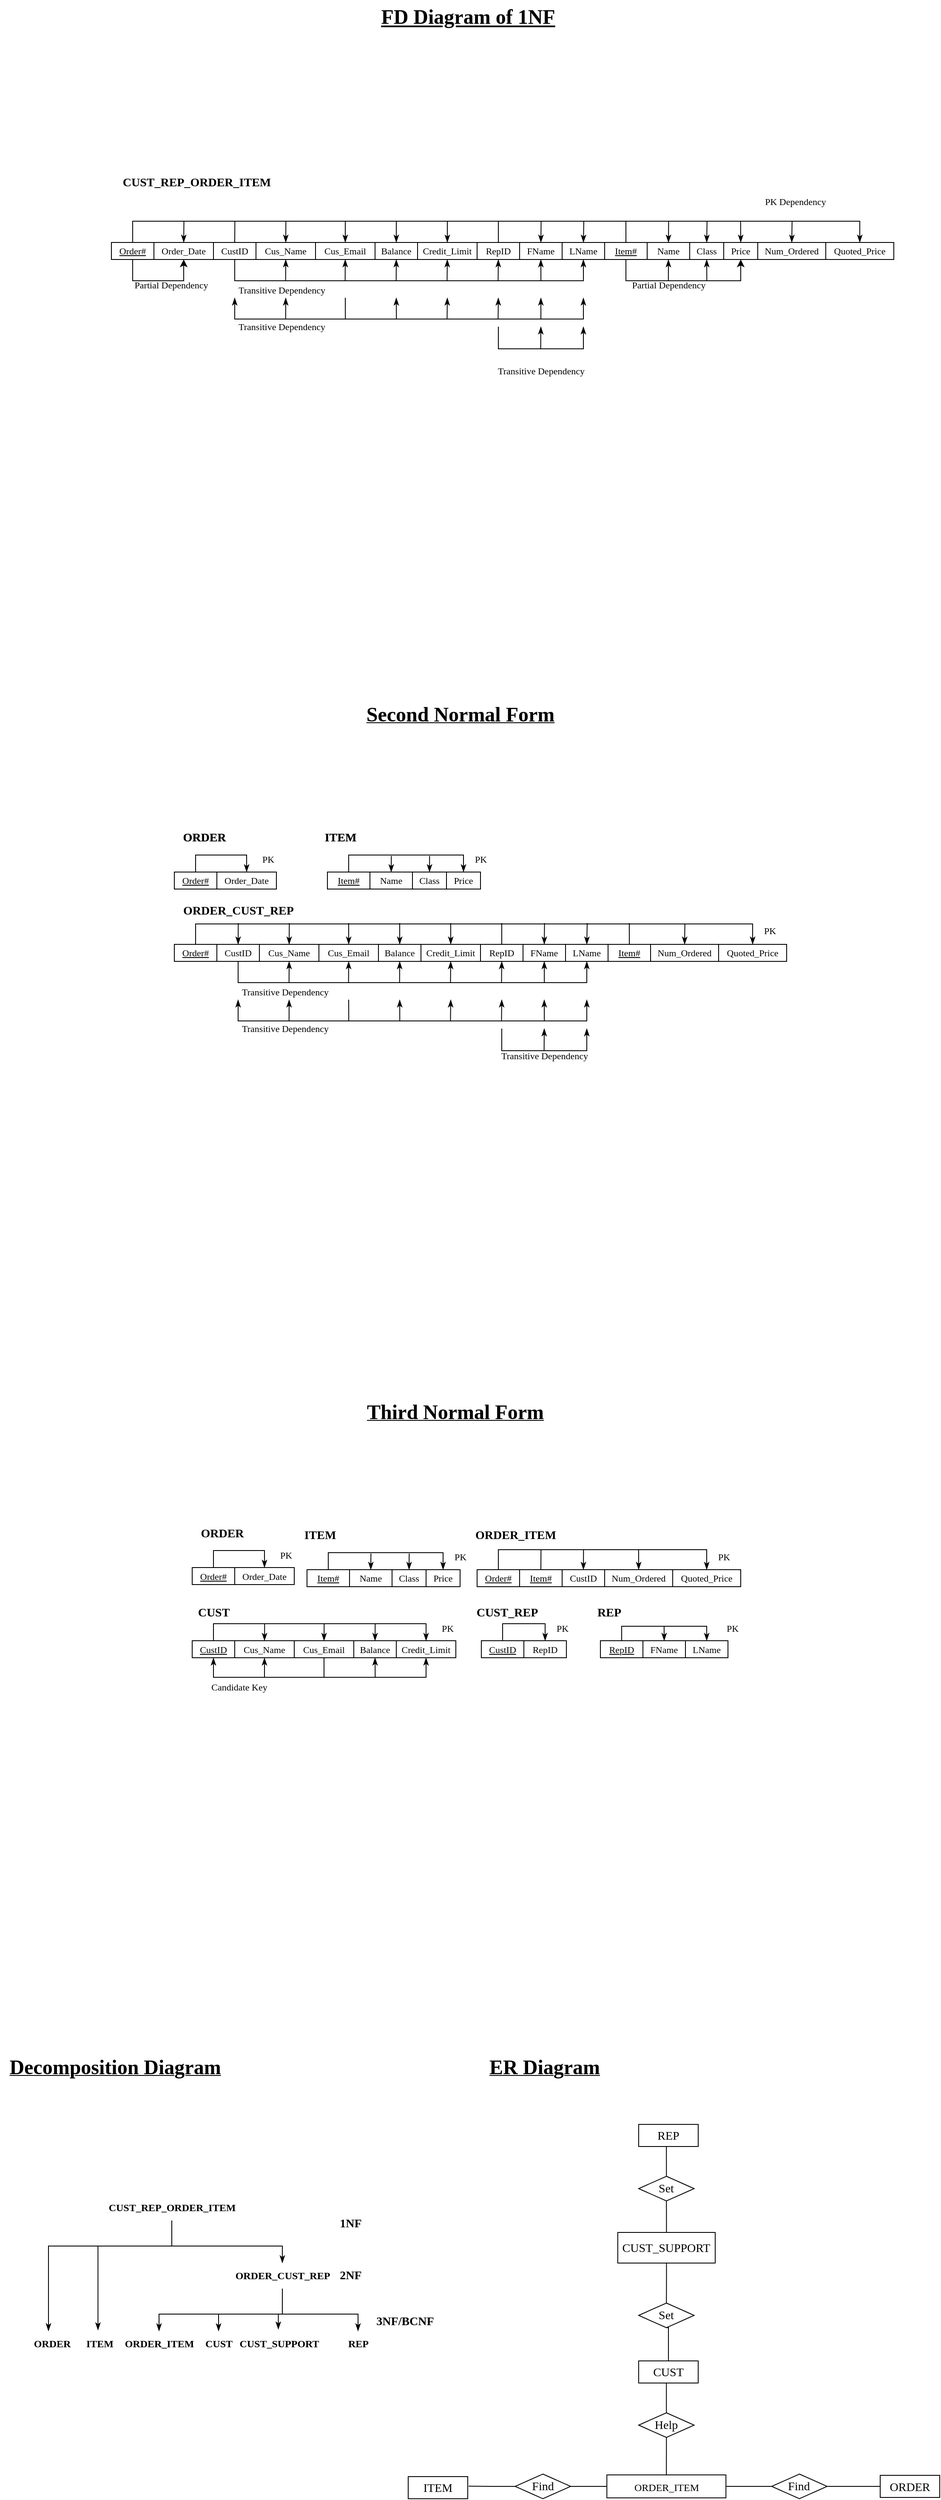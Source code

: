 <mxfile version="20.3.7" type="github">
  <diagram id="NO0MrUpebZ2SBpMLK5WK" name="Page-1">
    <mxGraphModel dx="1240" dy="1601" grid="1" gridSize="10" guides="1" tooltips="1" connect="1" arrows="1" fold="1" page="1" pageScale="1" pageWidth="1169" pageHeight="827" math="0" shadow="0">
      <root>
        <mxCell id="0" />
        <mxCell id="1" parent="0" />
        <mxCell id="-zpiWiMWNnFgHcxVn4J2-24" style="edgeStyle=orthogonalEdgeStyle;rounded=0;orthogonalLoop=1;jettySize=auto;html=1;exitX=0.5;exitY=0;exitDx=0;exitDy=0;fontFamily=Times New Roman;fontSize=11;endArrow=classicThin;endFill=1;entryX=0.5;entryY=0;entryDx=0;entryDy=0;startArrow=none;startFill=0;" parent="1" source="-zpiWiMWNnFgHcxVn4J2-1" target="-zpiWiMWNnFgHcxVn4J2-18" edge="1">
          <mxGeometry relative="1" as="geometry">
            <mxPoint x="1051" y="-415" as="targetPoint" />
            <Array as="points">
              <mxPoint x="176" y="-390" />
              <mxPoint x="1031" y="-390" />
            </Array>
          </mxGeometry>
        </mxCell>
        <mxCell id="3e-uo4Sejg_3FfOKzJGx-12" style="edgeStyle=orthogonalEdgeStyle;rounded=0;orthogonalLoop=1;jettySize=auto;html=1;exitX=0.5;exitY=1;exitDx=0;exitDy=0;entryX=0.5;entryY=1;entryDx=0;entryDy=0;" parent="1" source="-zpiWiMWNnFgHcxVn4J2-1" target="-zpiWiMWNnFgHcxVn4J2-3" edge="1">
          <mxGeometry relative="1" as="geometry">
            <Array as="points">
              <mxPoint x="176" y="-320" />
              <mxPoint x="236" y="-320" />
            </Array>
          </mxGeometry>
        </mxCell>
        <mxCell id="-zpiWiMWNnFgHcxVn4J2-1" value="&lt;font style=&quot;font-size: 11px;&quot; face=&quot;Times New Roman&quot;&gt;&lt;u&gt;Order#&lt;/u&gt;&lt;/font&gt;" style="rounded=0;whiteSpace=wrap;html=1;" parent="1" vertex="1">
          <mxGeometry x="151" y="-365" width="50" height="20" as="geometry" />
        </mxCell>
        <mxCell id="-zpiWiMWNnFgHcxVn4J2-62" style="edgeStyle=orthogonalEdgeStyle;rounded=0;orthogonalLoop=1;jettySize=auto;html=1;exitX=0.5;exitY=0;exitDx=0;exitDy=0;fontFamily=Times New Roman;fontSize=11;endArrow=none;endFill=0;startArrow=classicThin;startFill=1;" parent="1" source="-zpiWiMWNnFgHcxVn4J2-3" edge="1">
          <mxGeometry relative="1" as="geometry">
            <mxPoint x="236.286" y="-390" as="targetPoint" />
          </mxGeometry>
        </mxCell>
        <mxCell id="-zpiWiMWNnFgHcxVn4J2-3" value="&lt;font style=&quot;font-size: 11px;&quot; face=&quot;Times New Roman&quot;&gt;Order_Date&lt;/font&gt;" style="rounded=0;whiteSpace=wrap;html=1;" parent="1" vertex="1">
          <mxGeometry x="201" y="-365" width="70" height="20" as="geometry" />
        </mxCell>
        <mxCell id="-zpiWiMWNnFgHcxVn4J2-63" style="edgeStyle=orthogonalEdgeStyle;rounded=0;orthogonalLoop=1;jettySize=auto;html=1;exitX=0.5;exitY=0;exitDx=0;exitDy=0;fontFamily=Times New Roman;fontSize=11;startArrow=none;startFill=0;endArrow=none;endFill=0;" parent="1" source="-zpiWiMWNnFgHcxVn4J2-4" edge="1">
          <mxGeometry relative="1" as="geometry">
            <mxPoint x="296.172" y="-390" as="targetPoint" />
          </mxGeometry>
        </mxCell>
        <mxCell id="-zpiWiMWNnFgHcxVn4J2-319" style="edgeStyle=orthogonalEdgeStyle;rounded=0;orthogonalLoop=1;jettySize=auto;html=1;exitX=0.5;exitY=1;exitDx=0;exitDy=0;entryX=0.5;entryY=1;entryDx=0;entryDy=0;fontFamily=Times New Roman;fontSize=11;startArrow=none;startFill=0;endArrow=classicThin;endFill=1;" parent="1" source="-zpiWiMWNnFgHcxVn4J2-4" target="-zpiWiMWNnFgHcxVn4J2-11" edge="1">
          <mxGeometry relative="1" as="geometry">
            <Array as="points">
              <mxPoint x="296" y="-320" />
              <mxPoint x="706" y="-320" />
            </Array>
          </mxGeometry>
        </mxCell>
        <mxCell id="-zpiWiMWNnFgHcxVn4J2-4" value="&lt;font style=&quot;font-size: 11px;&quot; face=&quot;Times New Roman&quot;&gt;CustID&lt;/font&gt;" style="rounded=0;whiteSpace=wrap;html=1;" parent="1" vertex="1">
          <mxGeometry x="271" y="-365" width="50" height="20" as="geometry" />
        </mxCell>
        <mxCell id="-zpiWiMWNnFgHcxVn4J2-64" style="edgeStyle=orthogonalEdgeStyle;rounded=0;orthogonalLoop=1;jettySize=auto;html=1;exitX=0.5;exitY=0;exitDx=0;exitDy=0;fontFamily=Times New Roman;fontSize=11;startArrow=classicThin;startFill=1;endArrow=none;endFill=0;" parent="1" source="-zpiWiMWNnFgHcxVn4J2-5" edge="1">
          <mxGeometry relative="1" as="geometry">
            <mxPoint x="356.172" y="-390" as="targetPoint" />
          </mxGeometry>
        </mxCell>
        <mxCell id="-zpiWiMWNnFgHcxVn4J2-81" style="edgeStyle=orthogonalEdgeStyle;rounded=0;orthogonalLoop=1;jettySize=auto;html=1;exitX=0.5;exitY=1;exitDx=0;exitDy=0;fontFamily=Times New Roman;fontSize=11;startArrow=classicThin;startFill=1;endArrow=none;endFill=0;" parent="1" source="-zpiWiMWNnFgHcxVn4J2-5" edge="1">
          <mxGeometry relative="1" as="geometry">
            <mxPoint x="355.857" y="-320" as="targetPoint" />
            <Array as="points">
              <mxPoint x="356" y="-340" />
              <mxPoint x="356" y="-340" />
            </Array>
          </mxGeometry>
        </mxCell>
        <mxCell id="-zpiWiMWNnFgHcxVn4J2-5" value="&lt;font style=&quot;font-size: 11px;&quot; face=&quot;Times New Roman&quot;&gt;Cus_Name&lt;/font&gt;" style="rounded=0;whiteSpace=wrap;html=1;" parent="1" vertex="1">
          <mxGeometry x="321" y="-365" width="70" height="20" as="geometry" />
        </mxCell>
        <mxCell id="-zpiWiMWNnFgHcxVn4J2-65" style="edgeStyle=orthogonalEdgeStyle;rounded=0;orthogonalLoop=1;jettySize=auto;html=1;exitX=0.5;exitY=0;exitDx=0;exitDy=0;fontFamily=Times New Roman;fontSize=11;startArrow=classicThin;startFill=1;endArrow=none;endFill=0;" parent="1" source="-zpiWiMWNnFgHcxVn4J2-6" edge="1">
          <mxGeometry relative="1" as="geometry">
            <mxPoint x="426" y="-390" as="targetPoint" />
          </mxGeometry>
        </mxCell>
        <mxCell id="-zpiWiMWNnFgHcxVn4J2-83" style="edgeStyle=orthogonalEdgeStyle;rounded=0;orthogonalLoop=1;jettySize=auto;html=1;exitX=0.5;exitY=1;exitDx=0;exitDy=0;fontFamily=Times New Roman;fontSize=11;startArrow=classicThin;startFill=1;endArrow=none;endFill=0;" parent="1" source="-zpiWiMWNnFgHcxVn4J2-6" edge="1">
          <mxGeometry relative="1" as="geometry">
            <mxPoint x="425.828" y="-320.0" as="targetPoint" />
          </mxGeometry>
        </mxCell>
        <mxCell id="-zpiWiMWNnFgHcxVn4J2-6" value="&lt;font style=&quot;font-size: 11px;&quot; face=&quot;Times New Roman&quot;&gt;Cus_Email&lt;/font&gt;" style="rounded=0;whiteSpace=wrap;html=1;" parent="1" vertex="1">
          <mxGeometry x="391" y="-365" width="70" height="20" as="geometry" />
        </mxCell>
        <mxCell id="-zpiWiMWNnFgHcxVn4J2-66" style="edgeStyle=orthogonalEdgeStyle;rounded=0;orthogonalLoop=1;jettySize=auto;html=1;exitX=0.5;exitY=0;exitDx=0;exitDy=0;fontFamily=Times New Roman;fontSize=11;startArrow=classicThin;startFill=1;endArrow=none;endFill=0;" parent="1" source="-zpiWiMWNnFgHcxVn4J2-7" edge="1">
          <mxGeometry relative="1" as="geometry">
            <mxPoint x="486" y="-390" as="targetPoint" />
          </mxGeometry>
        </mxCell>
        <mxCell id="-zpiWiMWNnFgHcxVn4J2-84" style="edgeStyle=orthogonalEdgeStyle;rounded=0;orthogonalLoop=1;jettySize=auto;html=1;exitX=0.5;exitY=1;exitDx=0;exitDy=0;fontFamily=Times New Roman;fontSize=11;startArrow=classicThin;startFill=1;endArrow=none;endFill=0;" parent="1" source="-zpiWiMWNnFgHcxVn4J2-7" edge="1">
          <mxGeometry relative="1" as="geometry">
            <mxPoint x="485.857" y="-320" as="targetPoint" />
          </mxGeometry>
        </mxCell>
        <mxCell id="-zpiWiMWNnFgHcxVn4J2-7" value="&lt;font style=&quot;font-size: 11px;&quot; face=&quot;Times New Roman&quot;&gt;Balance&lt;/font&gt;&lt;span style=&quot;color: rgba(0, 0, 0, 0); font-family: monospace; font-size: 0px; text-align: start;&quot;&gt;%3CmxGraphModel%3E%3Croot%3E%3CmxCell%20id%3D%220%22%2F%3E%3CmxCell%20id%3D%221%22%20parent%3D%220%22%2F%3E%3CmxCell%20id%3D%222%22%20value%3D%22%26lt%3Bfont%20style%3D%26quot%3Bfont-size%3A%2011px%3B%26quot%3B%20face%3D%26quot%3BTimes%20New%20Roman%26quot%3B%26gt%3BOrder%23%26lt%3B%2Ffont%26gt%3B%22%20style%3D%22rounded%3D0%3BwhiteSpace%3Dwrap%3Bhtml%3D1%3B%22%20vertex%3D%221%22%20parent%3D%221%22%3E%3CmxGeometry%20x%3D%2270%22%20y%3D%22210%22%20width%3D%2250%22%20height%3D%2220%22%20as%3D%22geometry%22%2F%3E%3C%2FmxCell%3E%3C%2Froot%3E%3C%2FmxGraphModel%3E&lt;/span&gt;" style="rounded=0;whiteSpace=wrap;html=1;" parent="1" vertex="1">
          <mxGeometry x="461" y="-365" width="50" height="20" as="geometry" />
        </mxCell>
        <mxCell id="-zpiWiMWNnFgHcxVn4J2-67" style="edgeStyle=orthogonalEdgeStyle;rounded=0;orthogonalLoop=1;jettySize=auto;html=1;exitX=0.5;exitY=0;exitDx=0;exitDy=0;fontFamily=Times New Roman;fontSize=11;startArrow=classicThin;startFill=1;endArrow=none;endFill=0;" parent="1" source="-zpiWiMWNnFgHcxVn4J2-8" edge="1">
          <mxGeometry relative="1" as="geometry">
            <mxPoint x="546" y="-390" as="targetPoint" />
          </mxGeometry>
        </mxCell>
        <mxCell id="-zpiWiMWNnFgHcxVn4J2-320" style="edgeStyle=orthogonalEdgeStyle;rounded=0;orthogonalLoop=1;jettySize=auto;html=1;exitX=0.5;exitY=1;exitDx=0;exitDy=0;fontFamily=Times New Roman;fontSize=11;startArrow=classicThin;startFill=1;endArrow=none;endFill=0;" parent="1" source="-zpiWiMWNnFgHcxVn4J2-8" edge="1">
          <mxGeometry relative="1" as="geometry">
            <mxPoint x="545.71" y="-320" as="targetPoint" />
          </mxGeometry>
        </mxCell>
        <mxCell id="-zpiWiMWNnFgHcxVn4J2-8" value="&lt;font style=&quot;font-size: 11px;&quot; face=&quot;Times New Roman&quot;&gt;Credit_Limit&lt;/font&gt;" style="rounded=0;whiteSpace=wrap;html=1;" parent="1" vertex="1">
          <mxGeometry x="511" y="-365" width="70" height="20" as="geometry" />
        </mxCell>
        <mxCell id="-zpiWiMWNnFgHcxVn4J2-68" style="edgeStyle=orthogonalEdgeStyle;rounded=0;orthogonalLoop=1;jettySize=auto;html=1;exitX=0.5;exitY=0;exitDx=0;exitDy=0;fontFamily=Times New Roman;fontSize=11;startArrow=none;startFill=0;endArrow=none;endFill=0;" parent="1" source="-zpiWiMWNnFgHcxVn4J2-9" edge="1">
          <mxGeometry relative="1" as="geometry">
            <mxPoint x="606" y="-390" as="targetPoint" />
          </mxGeometry>
        </mxCell>
        <mxCell id="-zpiWiMWNnFgHcxVn4J2-321" style="edgeStyle=orthogonalEdgeStyle;rounded=0;orthogonalLoop=1;jettySize=auto;html=1;exitX=0.5;exitY=1;exitDx=0;exitDy=0;fontFamily=Times New Roman;fontSize=11;startArrow=classicThin;startFill=1;endArrow=none;endFill=0;" parent="1" source="-zpiWiMWNnFgHcxVn4J2-9" edge="1">
          <mxGeometry relative="1" as="geometry">
            <mxPoint x="605.71" y="-320" as="targetPoint" />
          </mxGeometry>
        </mxCell>
        <mxCell id="-zpiWiMWNnFgHcxVn4J2-9" value="&lt;font style=&quot;font-size: 11px;&quot; face=&quot;Times New Roman&quot;&gt;RepID&lt;/font&gt;" style="rounded=0;whiteSpace=wrap;html=1;" parent="1" vertex="1">
          <mxGeometry x="581" y="-365" width="50" height="20" as="geometry" />
        </mxCell>
        <mxCell id="-zpiWiMWNnFgHcxVn4J2-69" style="edgeStyle=orthogonalEdgeStyle;rounded=0;orthogonalLoop=1;jettySize=auto;html=1;exitX=0.5;exitY=0;exitDx=0;exitDy=0;fontFamily=Times New Roman;fontSize=11;startArrow=classicThin;startFill=1;endArrow=none;endFill=0;" parent="1" source="-zpiWiMWNnFgHcxVn4J2-10" edge="1">
          <mxGeometry relative="1" as="geometry">
            <mxPoint x="656.286" y="-390" as="targetPoint" />
          </mxGeometry>
        </mxCell>
        <mxCell id="-zpiWiMWNnFgHcxVn4J2-322" style="edgeStyle=orthogonalEdgeStyle;rounded=0;orthogonalLoop=1;jettySize=auto;html=1;exitX=0.5;exitY=1;exitDx=0;exitDy=0;fontFamily=Times New Roman;fontSize=11;startArrow=classicThin;startFill=1;endArrow=none;endFill=0;" parent="1" source="-zpiWiMWNnFgHcxVn4J2-10" edge="1">
          <mxGeometry relative="1" as="geometry">
            <mxPoint x="656.032" y="-320" as="targetPoint" />
          </mxGeometry>
        </mxCell>
        <mxCell id="-zpiWiMWNnFgHcxVn4J2-10" value="&lt;font style=&quot;font-size: 11px;&quot; face=&quot;Times New Roman&quot;&gt;FName&lt;/font&gt;" style="rounded=0;whiteSpace=wrap;html=1;" parent="1" vertex="1">
          <mxGeometry x="631" y="-365" width="50" height="20" as="geometry" />
        </mxCell>
        <mxCell id="-zpiWiMWNnFgHcxVn4J2-70" style="edgeStyle=orthogonalEdgeStyle;rounded=0;orthogonalLoop=1;jettySize=auto;html=1;exitX=0.5;exitY=0;exitDx=0;exitDy=0;fontFamily=Times New Roman;fontSize=11;startArrow=classicThin;startFill=1;endArrow=none;endFill=0;" parent="1" source="-zpiWiMWNnFgHcxVn4J2-11" edge="1">
          <mxGeometry relative="1" as="geometry">
            <mxPoint x="706.476" y="-390" as="targetPoint" />
          </mxGeometry>
        </mxCell>
        <mxCell id="-zpiWiMWNnFgHcxVn4J2-11" value="&lt;font style=&quot;font-size: 11px;&quot; face=&quot;Times New Roman&quot;&gt;LName&lt;/font&gt;" style="rounded=0;whiteSpace=wrap;html=1;" parent="1" vertex="1">
          <mxGeometry x="681" y="-365" width="50" height="20" as="geometry" />
        </mxCell>
        <mxCell id="-zpiWiMWNnFgHcxVn4J2-71" style="edgeStyle=orthogonalEdgeStyle;rounded=0;orthogonalLoop=1;jettySize=auto;html=1;exitX=0.5;exitY=0;exitDx=0;exitDy=0;fontFamily=Times New Roman;fontSize=11;startArrow=none;startFill=0;endArrow=none;endFill=0;" parent="1" source="-zpiWiMWNnFgHcxVn4J2-12" edge="1">
          <mxGeometry relative="1" as="geometry">
            <mxPoint x="755.977" y="-390" as="targetPoint" />
          </mxGeometry>
        </mxCell>
        <mxCell id="3e-uo4Sejg_3FfOKzJGx-11" style="edgeStyle=orthogonalEdgeStyle;rounded=0;orthogonalLoop=1;jettySize=auto;html=1;exitX=0.5;exitY=1;exitDx=0;exitDy=0;entryX=0.5;entryY=1;entryDx=0;entryDy=0;" parent="1" source="-zpiWiMWNnFgHcxVn4J2-12" target="-zpiWiMWNnFgHcxVn4J2-16" edge="1">
          <mxGeometry relative="1" as="geometry">
            <Array as="points">
              <mxPoint x="756" y="-320" />
              <mxPoint x="891" y="-320" />
            </Array>
          </mxGeometry>
        </mxCell>
        <mxCell id="-zpiWiMWNnFgHcxVn4J2-12" value="&lt;font style=&quot;font-size: 11px;&quot; face=&quot;Times New Roman&quot;&gt;&lt;u&gt;Item#&lt;/u&gt;&lt;/font&gt;" style="rounded=0;whiteSpace=wrap;html=1;" parent="1" vertex="1">
          <mxGeometry x="731" y="-365" width="50" height="20" as="geometry" />
        </mxCell>
        <mxCell id="-zpiWiMWNnFgHcxVn4J2-72" style="edgeStyle=orthogonalEdgeStyle;rounded=0;orthogonalLoop=1;jettySize=auto;html=1;exitX=0.5;exitY=0;exitDx=0;exitDy=0;fontFamily=Times New Roman;fontSize=11;startArrow=classicThin;startFill=1;endArrow=none;endFill=0;" parent="1" source="-zpiWiMWNnFgHcxVn4J2-13" edge="1">
          <mxGeometry relative="1" as="geometry">
            <mxPoint x="806.209" y="-390" as="targetPoint" />
          </mxGeometry>
        </mxCell>
        <mxCell id="3e-uo4Sejg_3FfOKzJGx-17" style="edgeStyle=orthogonalEdgeStyle;rounded=0;orthogonalLoop=1;jettySize=auto;html=1;exitX=0.5;exitY=1;exitDx=0;exitDy=0;startArrow=classicThin;startFill=1;endArrow=none;endFill=0;" parent="1" source="-zpiWiMWNnFgHcxVn4J2-13" edge="1">
          <mxGeometry relative="1" as="geometry">
            <mxPoint x="805.905" y="-320" as="targetPoint" />
          </mxGeometry>
        </mxCell>
        <mxCell id="-zpiWiMWNnFgHcxVn4J2-13" value="&lt;font style=&quot;font-size: 11px;&quot; face=&quot;Times New Roman&quot;&gt;Name&lt;/font&gt;" style="rounded=0;whiteSpace=wrap;html=1;" parent="1" vertex="1">
          <mxGeometry x="781" y="-365" width="50" height="20" as="geometry" />
        </mxCell>
        <mxCell id="-zpiWiMWNnFgHcxVn4J2-73" style="edgeStyle=orthogonalEdgeStyle;rounded=0;orthogonalLoop=1;jettySize=auto;html=1;exitX=0.5;exitY=0;exitDx=0;exitDy=0;fontFamily=Times New Roman;fontSize=11;startArrow=classicThin;startFill=1;endArrow=none;endFill=0;" parent="1" source="-zpiWiMWNnFgHcxVn4J2-15" edge="1">
          <mxGeometry relative="1" as="geometry">
            <mxPoint x="851.4" y="-390" as="targetPoint" />
          </mxGeometry>
        </mxCell>
        <mxCell id="3e-uo4Sejg_3FfOKzJGx-18" style="edgeStyle=orthogonalEdgeStyle;rounded=0;orthogonalLoop=1;jettySize=auto;html=1;exitX=0.5;exitY=1;exitDx=0;exitDy=0;startArrow=classicThin;startFill=1;endArrow=none;endFill=0;" parent="1" source="-zpiWiMWNnFgHcxVn4J2-15" edge="1">
          <mxGeometry relative="1" as="geometry">
            <mxPoint x="851.143" y="-320" as="targetPoint" />
          </mxGeometry>
        </mxCell>
        <mxCell id="-zpiWiMWNnFgHcxVn4J2-15" value="&lt;font style=&quot;font-size: 11px;&quot; face=&quot;Times New Roman&quot;&gt;Class&lt;/font&gt;" style="rounded=0;whiteSpace=wrap;html=1;" parent="1" vertex="1">
          <mxGeometry x="831" y="-365" width="40" height="20" as="geometry" />
        </mxCell>
        <mxCell id="-zpiWiMWNnFgHcxVn4J2-74" style="edgeStyle=orthogonalEdgeStyle;rounded=0;orthogonalLoop=1;jettySize=auto;html=1;exitX=0.5;exitY=0;exitDx=0;exitDy=0;fontFamily=Times New Roman;fontSize=11;startArrow=classicThin;startFill=1;endArrow=none;endFill=0;" parent="1" source="-zpiWiMWNnFgHcxVn4J2-16" edge="1">
          <mxGeometry relative="1" as="geometry">
            <mxPoint x="890.846" y="-390" as="targetPoint" />
          </mxGeometry>
        </mxCell>
        <mxCell id="-zpiWiMWNnFgHcxVn4J2-16" value="&lt;font style=&quot;font-size: 11px;&quot; face=&quot;Times New Roman&quot;&gt;Price&lt;/font&gt;" style="rounded=0;whiteSpace=wrap;html=1;" parent="1" vertex="1">
          <mxGeometry x="871" y="-365" width="40" height="20" as="geometry" />
        </mxCell>
        <mxCell id="-zpiWiMWNnFgHcxVn4J2-75" style="edgeStyle=orthogonalEdgeStyle;rounded=0;orthogonalLoop=1;jettySize=auto;html=1;exitX=0.5;exitY=0;exitDx=0;exitDy=0;fontFamily=Times New Roman;fontSize=11;startArrow=classicThin;startFill=1;endArrow=none;endFill=0;" parent="1" source="-zpiWiMWNnFgHcxVn4J2-17" edge="1">
          <mxGeometry relative="1" as="geometry">
            <mxPoint x="951.4" y="-390" as="targetPoint" />
          </mxGeometry>
        </mxCell>
        <mxCell id="-zpiWiMWNnFgHcxVn4J2-17" value="&lt;font style=&quot;font-size: 11px;&quot; face=&quot;Times New Roman&quot;&gt;Num_Ordered&lt;/font&gt;" style="rounded=0;whiteSpace=wrap;html=1;" parent="1" vertex="1">
          <mxGeometry x="911" y="-365" width="80" height="20" as="geometry" />
        </mxCell>
        <mxCell id="-zpiWiMWNnFgHcxVn4J2-18" value="&lt;font style=&quot;font-size: 11px;&quot; face=&quot;Times New Roman&quot;&gt;Quoted_Price&lt;/font&gt;" style="rounded=0;whiteSpace=wrap;html=1;" parent="1" vertex="1">
          <mxGeometry x="991" y="-365" width="80" height="20" as="geometry" />
        </mxCell>
        <mxCell id="-zpiWiMWNnFgHcxVn4J2-331" value="PK Dependency" style="text;html=1;resizable=0;autosize=1;align=center;verticalAlign=middle;points=[];fillColor=none;strokeColor=none;rounded=0;fontFamily=Times New Roman;fontSize=11;" parent="1" vertex="1">
          <mxGeometry x="905" y="-428" width="100" height="30" as="geometry" />
        </mxCell>
        <mxCell id="-zpiWiMWNnFgHcxVn4J2-341" style="edgeStyle=orthogonalEdgeStyle;rounded=0;orthogonalLoop=1;jettySize=auto;html=1;exitX=0.5;exitY=1;exitDx=0;exitDy=0;entryX=0.5;entryY=1;entryDx=0;entryDy=0;fontFamily=Times New Roman;fontSize=11;startArrow=classicThin;startFill=1;endArrow=classicThin;endFill=1;" parent="1" edge="1">
          <mxGeometry relative="1" as="geometry">
            <mxPoint x="296" y="-300" as="sourcePoint" />
            <mxPoint x="706" y="-300" as="targetPoint" />
            <Array as="points">
              <mxPoint x="296" y="-275" />
              <mxPoint x="706" y="-275" />
            </Array>
          </mxGeometry>
        </mxCell>
        <mxCell id="-zpiWiMWNnFgHcxVn4J2-342" style="edgeStyle=orthogonalEdgeStyle;rounded=0;orthogonalLoop=1;jettySize=auto;html=1;exitX=0.5;exitY=1;exitDx=0;exitDy=0;fontFamily=Times New Roman;fontSize=11;startArrow=classicThin;startFill=1;endArrow=none;endFill=0;" parent="1" edge="1">
          <mxGeometry relative="1" as="geometry">
            <mxPoint x="355.889" y="-275" as="targetPoint" />
            <mxPoint x="356" y="-300" as="sourcePoint" />
          </mxGeometry>
        </mxCell>
        <mxCell id="-zpiWiMWNnFgHcxVn4J2-343" style="edgeStyle=orthogonalEdgeStyle;rounded=0;orthogonalLoop=1;jettySize=auto;html=1;exitX=0.5;exitY=1;exitDx=0;exitDy=0;fontFamily=Times New Roman;fontSize=11;startArrow=none;startFill=0;endArrow=none;endFill=0;" parent="1" edge="1">
          <mxGeometry relative="1" as="geometry">
            <mxPoint x="426.111" y="-275" as="targetPoint" />
            <mxPoint x="426" y="-300" as="sourcePoint" />
          </mxGeometry>
        </mxCell>
        <mxCell id="-zpiWiMWNnFgHcxVn4J2-344" style="edgeStyle=orthogonalEdgeStyle;rounded=0;orthogonalLoop=1;jettySize=auto;html=1;exitX=0.5;exitY=1;exitDx=0;exitDy=0;fontFamily=Times New Roman;fontSize=11;startArrow=classicThin;startFill=1;endArrow=none;endFill=0;" parent="1" edge="1">
          <mxGeometry relative="1" as="geometry">
            <mxPoint x="486.111" y="-275" as="targetPoint" />
            <mxPoint x="486" y="-300" as="sourcePoint" />
          </mxGeometry>
        </mxCell>
        <mxCell id="-zpiWiMWNnFgHcxVn4J2-345" style="edgeStyle=orthogonalEdgeStyle;rounded=0;orthogonalLoop=1;jettySize=auto;html=1;exitX=0.5;exitY=1;exitDx=0;exitDy=0;fontFamily=Times New Roman;fontSize=11;startArrow=classicThin;startFill=1;endArrow=none;endFill=0;" parent="1" edge="1">
          <mxGeometry relative="1" as="geometry">
            <mxPoint x="545.71" y="-275" as="targetPoint" />
            <mxPoint x="546" y="-300" as="sourcePoint" />
          </mxGeometry>
        </mxCell>
        <mxCell id="-zpiWiMWNnFgHcxVn4J2-346" style="edgeStyle=orthogonalEdgeStyle;rounded=0;orthogonalLoop=1;jettySize=auto;html=1;exitX=0.5;exitY=1;exitDx=0;exitDy=0;fontFamily=Times New Roman;fontSize=11;startArrow=classicThin;startFill=1;endArrow=none;endFill=0;" parent="1" edge="1">
          <mxGeometry relative="1" as="geometry">
            <mxPoint x="605.71" y="-275" as="targetPoint" />
            <mxPoint x="606" y="-300" as="sourcePoint" />
          </mxGeometry>
        </mxCell>
        <mxCell id="-zpiWiMWNnFgHcxVn4J2-347" style="edgeStyle=orthogonalEdgeStyle;rounded=0;orthogonalLoop=1;jettySize=auto;html=1;exitX=0.5;exitY=1;exitDx=0;exitDy=0;fontFamily=Times New Roman;fontSize=11;startArrow=classicThin;startFill=1;endArrow=none;endFill=0;" parent="1" edge="1">
          <mxGeometry relative="1" as="geometry">
            <mxPoint x="656.032" y="-275" as="targetPoint" />
            <mxPoint x="656" y="-300" as="sourcePoint" />
          </mxGeometry>
        </mxCell>
        <mxCell id="-zpiWiMWNnFgHcxVn4J2-351" style="edgeStyle=orthogonalEdgeStyle;rounded=0;orthogonalLoop=1;jettySize=auto;html=1;exitX=0.5;exitY=1;exitDx=0;exitDy=0;entryX=0.5;entryY=1;entryDx=0;entryDy=0;fontFamily=Times New Roman;fontSize=11;startArrow=none;startFill=0;endArrow=classicThin;endFill=1;" parent="1" edge="1">
          <mxGeometry relative="1" as="geometry">
            <mxPoint x="606" y="-266.05" as="sourcePoint" />
            <mxPoint x="706" y="-266.05" as="targetPoint" />
            <Array as="points">
              <mxPoint x="606" y="-240.05" />
              <mxPoint x="706" y="-240.05" />
            </Array>
          </mxGeometry>
        </mxCell>
        <mxCell id="-zpiWiMWNnFgHcxVn4J2-352" style="edgeStyle=orthogonalEdgeStyle;rounded=0;orthogonalLoop=1;jettySize=auto;html=1;exitX=0.5;exitY=1;exitDx=0;exitDy=0;fontFamily=Times New Roman;fontSize=11;startArrow=classicThin;startFill=1;endArrow=none;endFill=0;" parent="1" edge="1">
          <mxGeometry relative="1" as="geometry">
            <mxPoint x="655.778" y="-240.05" as="targetPoint" />
            <mxPoint x="656" y="-266.05" as="sourcePoint" />
          </mxGeometry>
        </mxCell>
        <mxCell id="-zpiWiMWNnFgHcxVn4J2-353" value="Transitive Dependency" style="text;html=1;resizable=0;autosize=1;align=center;verticalAlign=middle;points=[];fillColor=none;strokeColor=none;rounded=0;fontFamily=Times New Roman;fontSize=11;" parent="1" vertex="1">
          <mxGeometry x="591" y="-229" width="130" height="30" as="geometry" />
        </mxCell>
        <mxCell id="-zpiWiMWNnFgHcxVn4J2-401" value="&lt;b&gt;&lt;font style=&quot;font-size: 14px;&quot;&gt;CUST_REP_ORDER_ITEM&lt;/font&gt;&lt;/b&gt;" style="text;html=1;resizable=0;autosize=1;align=center;verticalAlign=middle;points=[];fillColor=none;strokeColor=none;rounded=0;fontFamily=Times New Roman;fontSize=11;" parent="1" vertex="1">
          <mxGeometry x="151" y="-450" width="200" height="30" as="geometry" />
        </mxCell>
        <mxCell id="-zpiWiMWNnFgHcxVn4J2-403" value="&lt;b style=&quot;&quot;&gt;&lt;font style=&quot;font-size: 24px;&quot;&gt;&lt;u style=&quot;&quot;&gt;FD Diagram of 1NF&lt;/u&gt;&lt;/font&gt;&lt;/b&gt;" style="text;html=1;resizable=0;autosize=1;align=center;verticalAlign=middle;points=[];fillColor=none;strokeColor=none;rounded=0;fontFamily=Times New Roman;fontSize=11;" parent="1" vertex="1">
          <mxGeometry x="455" y="-650" width="230" height="40" as="geometry" />
        </mxCell>
        <mxCell id="-zpiWiMWNnFgHcxVn4J2-404" value="&lt;b style=&quot;&quot;&gt;&lt;u style=&quot;&quot;&gt;&lt;font style=&quot;font-size: 24px;&quot;&gt;Second Normal Form&lt;/font&gt;&lt;/u&gt;&lt;/b&gt;" style="text;html=1;resizable=0;autosize=1;align=center;verticalAlign=middle;points=[];fillColor=none;strokeColor=none;rounded=0;fontFamily=Times New Roman;fontSize=11;" parent="1" vertex="1">
          <mxGeometry x="441" y="170" width="240" height="40" as="geometry" />
        </mxCell>
        <mxCell id="-zpiWiMWNnFgHcxVn4J2-405" value="&lt;b style=&quot;&quot;&gt;&lt;u style=&quot;&quot;&gt;&lt;font style=&quot;font-size: 24px;&quot;&gt;Third Normal Form&lt;/font&gt;&lt;/u&gt;&lt;/b&gt;" style="text;html=1;resizable=0;autosize=1;align=center;verticalAlign=middle;points=[];fillColor=none;strokeColor=none;rounded=0;fontFamily=Times New Roman;fontSize=11;" parent="1" vertex="1">
          <mxGeometry x="440" y="990" width="230" height="40" as="geometry" />
        </mxCell>
        <mxCell id="3e-uo4Sejg_3FfOKzJGx-13" value="Partial Dependency" style="text;html=1;resizable=0;autosize=1;align=center;verticalAlign=middle;points=[];fillColor=none;strokeColor=none;rounded=0;fontFamily=Times New Roman;fontSize=11;" parent="1" vertex="1">
          <mxGeometry x="161" y="-330" width="120" height="30" as="geometry" />
        </mxCell>
        <mxCell id="3e-uo4Sejg_3FfOKzJGx-14" value="Partial Dependency" style="text;html=1;resizable=0;autosize=1;align=center;verticalAlign=middle;points=[];fillColor=none;strokeColor=none;rounded=0;fontFamily=Times New Roman;fontSize=11;" parent="1" vertex="1">
          <mxGeometry x="746" y="-330" width="120" height="30" as="geometry" />
        </mxCell>
        <mxCell id="3e-uo4Sejg_3FfOKzJGx-100" style="edgeStyle=orthogonalEdgeStyle;rounded=0;orthogonalLoop=1;jettySize=auto;html=1;exitX=0.5;exitY=0;exitDx=0;exitDy=0;entryX=0.5;entryY=0;entryDx=0;entryDy=0;startArrow=none;startFill=0;endArrow=classicThin;endFill=1;" parent="1" source="3e-uo4Sejg_3FfOKzJGx-36" target="3e-uo4Sejg_3FfOKzJGx-38" edge="1">
          <mxGeometry relative="1" as="geometry" />
        </mxCell>
        <mxCell id="3e-uo4Sejg_3FfOKzJGx-36" value="&lt;font style=&quot;font-size: 11px;&quot; face=&quot;Times New Roman&quot;&gt;&lt;u&gt;Order#&lt;/u&gt;&lt;/font&gt;" style="rounded=0;whiteSpace=wrap;html=1;" parent="1" vertex="1">
          <mxGeometry x="225" y="375" width="50" height="20" as="geometry" />
        </mxCell>
        <mxCell id="3e-uo4Sejg_3FfOKzJGx-38" value="&lt;font style=&quot;font-size: 11px;&quot; face=&quot;Times New Roman&quot;&gt;Order_Date&lt;/font&gt;" style="rounded=0;whiteSpace=wrap;html=1;" parent="1" vertex="1">
          <mxGeometry x="275" y="375" width="70" height="20" as="geometry" />
        </mxCell>
        <mxCell id="3e-uo4Sejg_3FfOKzJGx-101" style="edgeStyle=orthogonalEdgeStyle;rounded=0;orthogonalLoop=1;jettySize=auto;html=1;exitX=0.5;exitY=0;exitDx=0;exitDy=0;entryX=0.5;entryY=0;entryDx=0;entryDy=0;startArrow=none;startFill=0;endArrow=classicThin;endFill=1;" parent="1" source="3e-uo4Sejg_3FfOKzJGx-92" target="3e-uo4Sejg_3FfOKzJGx-97" edge="1">
          <mxGeometry relative="1" as="geometry" />
        </mxCell>
        <mxCell id="3e-uo4Sejg_3FfOKzJGx-92" value="&lt;font style=&quot;font-size: 11px;&quot; face=&quot;Times New Roman&quot;&gt;&lt;u&gt;Item#&lt;/u&gt;&lt;/font&gt;" style="rounded=0;whiteSpace=wrap;html=1;" parent="1" vertex="1">
          <mxGeometry x="405" y="375" width="50" height="20" as="geometry" />
        </mxCell>
        <mxCell id="3e-uo4Sejg_3FfOKzJGx-103" style="edgeStyle=orthogonalEdgeStyle;rounded=0;orthogonalLoop=1;jettySize=auto;html=1;exitX=0.5;exitY=0;exitDx=0;exitDy=0;startArrow=classicThin;startFill=1;endArrow=none;endFill=0;" parent="1" source="3e-uo4Sejg_3FfOKzJGx-94" edge="1">
          <mxGeometry relative="1" as="geometry">
            <mxPoint x="480.167" y="356" as="targetPoint" />
          </mxGeometry>
        </mxCell>
        <mxCell id="3e-uo4Sejg_3FfOKzJGx-94" value="&lt;font style=&quot;font-size: 11px;&quot; face=&quot;Times New Roman&quot;&gt;Name&lt;/font&gt;" style="rounded=0;whiteSpace=wrap;html=1;" parent="1" vertex="1">
          <mxGeometry x="455" y="375" width="50" height="20" as="geometry" />
        </mxCell>
        <mxCell id="3e-uo4Sejg_3FfOKzJGx-102" style="edgeStyle=orthogonalEdgeStyle;rounded=0;orthogonalLoop=1;jettySize=auto;html=1;exitX=0.5;exitY=0;exitDx=0;exitDy=0;startArrow=classicThin;startFill=1;endArrow=none;endFill=0;" parent="1" source="3e-uo4Sejg_3FfOKzJGx-96" edge="1">
          <mxGeometry relative="1" as="geometry">
            <mxPoint x="525.167" y="356" as="targetPoint" />
          </mxGeometry>
        </mxCell>
        <mxCell id="3e-uo4Sejg_3FfOKzJGx-96" value="&lt;font style=&quot;font-size: 11px;&quot; face=&quot;Times New Roman&quot;&gt;Class&lt;/font&gt;" style="rounded=0;whiteSpace=wrap;html=1;" parent="1" vertex="1">
          <mxGeometry x="505" y="375" width="40" height="20" as="geometry" />
        </mxCell>
        <mxCell id="3e-uo4Sejg_3FfOKzJGx-97" value="&lt;font style=&quot;font-size: 11px;&quot; face=&quot;Times New Roman&quot;&gt;Price&lt;/font&gt;" style="rounded=0;whiteSpace=wrap;html=1;" parent="1" vertex="1">
          <mxGeometry x="545" y="375" width="40" height="20" as="geometry" />
        </mxCell>
        <mxCell id="3e-uo4Sejg_3FfOKzJGx-124" value="PK" style="text;html=1;resizable=0;autosize=1;align=center;verticalAlign=middle;points=[];fillColor=none;strokeColor=none;rounded=0;fontFamily=Times New Roman;fontSize=11;" parent="1" vertex="1">
          <mxGeometry x="315" y="345" width="40" height="30" as="geometry" />
        </mxCell>
        <mxCell id="3e-uo4Sejg_3FfOKzJGx-125" value="PK" style="text;html=1;resizable=0;autosize=1;align=center;verticalAlign=middle;points=[];fillColor=none;strokeColor=none;rounded=0;fontFamily=Times New Roman;fontSize=11;" parent="1" vertex="1">
          <mxGeometry x="565" y="345" width="40" height="30" as="geometry" />
        </mxCell>
        <mxCell id="3e-uo4Sejg_3FfOKzJGx-127" value="PK" style="text;html=1;resizable=0;autosize=1;align=center;verticalAlign=middle;points=[];fillColor=none;strokeColor=none;rounded=0;fontFamily=Times New Roman;fontSize=11;" parent="1" vertex="1">
          <mxGeometry x="905" y="429" width="40" height="30" as="geometry" />
        </mxCell>
        <mxCell id="3e-uo4Sejg_3FfOKzJGx-128" value="&lt;span style=&quot;font-size: 14px;&quot;&gt;&lt;b&gt;ORDER&lt;/b&gt;&lt;/span&gt;" style="text;html=1;resizable=0;autosize=1;align=center;verticalAlign=middle;points=[];fillColor=none;strokeColor=none;rounded=0;fontFamily=Times New Roman;fontSize=11;" parent="1" vertex="1">
          <mxGeometry x="225" y="320" width="70" height="30" as="geometry" />
        </mxCell>
        <mxCell id="3e-uo4Sejg_3FfOKzJGx-129" value="&lt;span style=&quot;font-size: 14px;&quot;&gt;&lt;b&gt;ITEM&lt;/b&gt;&lt;/span&gt;" style="text;html=1;resizable=0;autosize=1;align=center;verticalAlign=middle;points=[];fillColor=none;strokeColor=none;rounded=0;fontFamily=Times New Roman;fontSize=11;" parent="1" vertex="1">
          <mxGeometry x="390" y="320" width="60" height="30" as="geometry" />
        </mxCell>
        <mxCell id="3e-uo4Sejg_3FfOKzJGx-131" value="&lt;span style=&quot;font-size: 14px;&quot;&gt;&lt;b&gt;ORDER_CUST_REP&lt;/b&gt;&lt;/span&gt;" style="text;html=1;resizable=0;autosize=1;align=center;verticalAlign=middle;points=[];fillColor=none;strokeColor=none;rounded=0;fontFamily=Times New Roman;fontSize=11;" parent="1" vertex="1">
          <mxGeometry x="225" y="406" width="150" height="30" as="geometry" />
        </mxCell>
        <mxCell id="3e-uo4Sejg_3FfOKzJGx-158" style="edgeStyle=orthogonalEdgeStyle;rounded=0;orthogonalLoop=1;jettySize=auto;html=1;exitX=0.5;exitY=0;exitDx=0;exitDy=0;entryX=0.5;entryY=0;entryDx=0;entryDy=0;startArrow=none;startFill=0;endArrow=classicThin;endFill=1;" parent="1" source="3e-uo4Sejg_3FfOKzJGx-159" target="3e-uo4Sejg_3FfOKzJGx-160" edge="1">
          <mxGeometry relative="1" as="geometry" />
        </mxCell>
        <mxCell id="3e-uo4Sejg_3FfOKzJGx-159" value="&lt;font style=&quot;font-size: 11px;&quot; face=&quot;Times New Roman&quot;&gt;&lt;u&gt;Order#&lt;/u&gt;&lt;/font&gt;" style="rounded=0;whiteSpace=wrap;html=1;" parent="1" vertex="1">
          <mxGeometry x="246" y="1192.5" width="50" height="20" as="geometry" />
        </mxCell>
        <mxCell id="3e-uo4Sejg_3FfOKzJGx-160" value="&lt;font style=&quot;font-size: 11px;&quot; face=&quot;Times New Roman&quot;&gt;Order_Date&lt;/font&gt;" style="rounded=0;whiteSpace=wrap;html=1;" parent="1" vertex="1">
          <mxGeometry x="296" y="1192.5" width="70" height="20" as="geometry" />
        </mxCell>
        <mxCell id="id5w-fibCyRtsWTaa8x1-105" style="edgeStyle=orthogonalEdgeStyle;rounded=0;orthogonalLoop=1;jettySize=auto;html=1;exitX=0.5;exitY=0;exitDx=0;exitDy=0;startArrow=classicThin;startFill=1;endArrow=none;endFill=0;" parent="1" source="3e-uo4Sejg_3FfOKzJGx-162" edge="1">
          <mxGeometry relative="1" as="geometry">
            <mxPoint x="770.905" y="1171.45" as="targetPoint" />
          </mxGeometry>
        </mxCell>
        <mxCell id="3e-uo4Sejg_3FfOKzJGx-162" value="&lt;font style=&quot;font-size: 11px;&quot; face=&quot;Times New Roman&quot;&gt;Num_Ordered&lt;/font&gt;" style="rounded=0;whiteSpace=wrap;html=1;" parent="1" vertex="1">
          <mxGeometry x="731" y="1195" width="80" height="20" as="geometry" />
        </mxCell>
        <mxCell id="3e-uo4Sejg_3FfOKzJGx-163" value="&lt;font style=&quot;font-size: 11px;&quot; face=&quot;Times New Roman&quot;&gt;Quoted_Price&lt;/font&gt;" style="rounded=0;whiteSpace=wrap;html=1;" parent="1" vertex="1">
          <mxGeometry x="811" y="1195" width="80" height="20" as="geometry" />
        </mxCell>
        <mxCell id="3e-uo4Sejg_3FfOKzJGx-164" style="edgeStyle=orthogonalEdgeStyle;rounded=0;orthogonalLoop=1;jettySize=auto;html=1;exitX=0.5;exitY=0;exitDx=0;exitDy=0;entryX=0.5;entryY=0;entryDx=0;entryDy=0;startArrow=none;startFill=0;endArrow=classicThin;endFill=1;" parent="1" source="3e-uo4Sejg_3FfOKzJGx-165" target="3e-uo4Sejg_3FfOKzJGx-170" edge="1">
          <mxGeometry relative="1" as="geometry" />
        </mxCell>
        <mxCell id="3e-uo4Sejg_3FfOKzJGx-165" value="&lt;font style=&quot;font-size: 11px;&quot; face=&quot;Times New Roman&quot;&gt;&lt;u&gt;Item#&lt;/u&gt;&lt;/font&gt;" style="rounded=0;whiteSpace=wrap;html=1;" parent="1" vertex="1">
          <mxGeometry x="381" y="1195" width="50" height="20" as="geometry" />
        </mxCell>
        <mxCell id="3e-uo4Sejg_3FfOKzJGx-166" style="edgeStyle=orthogonalEdgeStyle;rounded=0;orthogonalLoop=1;jettySize=auto;html=1;exitX=0.5;exitY=0;exitDx=0;exitDy=0;startArrow=classicThin;startFill=1;endArrow=none;endFill=0;" parent="1" source="3e-uo4Sejg_3FfOKzJGx-167" edge="1">
          <mxGeometry relative="1" as="geometry">
            <mxPoint x="456.167" y="1176" as="targetPoint" />
          </mxGeometry>
        </mxCell>
        <mxCell id="3e-uo4Sejg_3FfOKzJGx-167" value="&lt;font style=&quot;font-size: 11px;&quot; face=&quot;Times New Roman&quot;&gt;Name&lt;/font&gt;" style="rounded=0;whiteSpace=wrap;html=1;" parent="1" vertex="1">
          <mxGeometry x="431" y="1195" width="50" height="20" as="geometry" />
        </mxCell>
        <mxCell id="3e-uo4Sejg_3FfOKzJGx-168" style="edgeStyle=orthogonalEdgeStyle;rounded=0;orthogonalLoop=1;jettySize=auto;html=1;exitX=0.5;exitY=0;exitDx=0;exitDy=0;startArrow=classicThin;startFill=1;endArrow=none;endFill=0;" parent="1" source="3e-uo4Sejg_3FfOKzJGx-169" edge="1">
          <mxGeometry relative="1" as="geometry">
            <mxPoint x="501.167" y="1176" as="targetPoint" />
          </mxGeometry>
        </mxCell>
        <mxCell id="3e-uo4Sejg_3FfOKzJGx-169" value="&lt;font style=&quot;font-size: 11px;&quot; face=&quot;Times New Roman&quot;&gt;Class&lt;/font&gt;" style="rounded=0;whiteSpace=wrap;html=1;" parent="1" vertex="1">
          <mxGeometry x="481" y="1195" width="40" height="20" as="geometry" />
        </mxCell>
        <mxCell id="3e-uo4Sejg_3FfOKzJGx-170" value="&lt;font style=&quot;font-size: 11px;&quot; face=&quot;Times New Roman&quot;&gt;Price&lt;/font&gt;" style="rounded=0;whiteSpace=wrap;html=1;" parent="1" vertex="1">
          <mxGeometry x="521" y="1195" width="40" height="20" as="geometry" />
        </mxCell>
        <mxCell id="id5w-fibCyRtsWTaa8x1-99" style="edgeStyle=orthogonalEdgeStyle;rounded=0;orthogonalLoop=1;jettySize=auto;html=1;exitX=0.5;exitY=0;exitDx=0;exitDy=0;entryX=0.5;entryY=0;entryDx=0;entryDy=0;startArrow=none;startFill=0;endArrow=classicThin;endFill=1;" parent="1" source="3e-uo4Sejg_3FfOKzJGx-172" target="3e-uo4Sejg_3FfOKzJGx-163" edge="1">
          <mxGeometry relative="1" as="geometry">
            <Array as="points">
              <mxPoint x="606" y="1171.45" />
              <mxPoint x="851" y="1171.45" />
            </Array>
          </mxGeometry>
        </mxCell>
        <mxCell id="3e-uo4Sejg_3FfOKzJGx-172" value="&lt;font style=&quot;font-size: 11px;&quot; face=&quot;Times New Roman&quot;&gt;&lt;u&gt;Order#&lt;/u&gt;&lt;/font&gt;" style="rounded=0;whiteSpace=wrap;html=1;" parent="1" vertex="1">
          <mxGeometry x="581" y="1195" width="50" height="20" as="geometry" />
        </mxCell>
        <mxCell id="id5w-fibCyRtsWTaa8x1-103" style="edgeStyle=orthogonalEdgeStyle;rounded=0;orthogonalLoop=1;jettySize=auto;html=1;exitX=0.5;exitY=0;exitDx=0;exitDy=0;startArrow=none;startFill=0;endArrow=none;endFill=0;" parent="1" source="3e-uo4Sejg_3FfOKzJGx-174" edge="1">
          <mxGeometry relative="1" as="geometry">
            <mxPoint x="656.143" y="1171.45" as="targetPoint" />
          </mxGeometry>
        </mxCell>
        <mxCell id="3e-uo4Sejg_3FfOKzJGx-174" value="&lt;font style=&quot;font-size: 11px;&quot; face=&quot;Times New Roman&quot;&gt;&lt;u&gt;Item#&lt;/u&gt;&lt;/font&gt;" style="rounded=0;whiteSpace=wrap;html=1;" parent="1" vertex="1">
          <mxGeometry x="631" y="1195" width="50" height="20" as="geometry" />
        </mxCell>
        <mxCell id="3e-uo4Sejg_3FfOKzJGx-175" value="PK" style="text;html=1;resizable=0;autosize=1;align=center;verticalAlign=middle;points=[];fillColor=none;strokeColor=none;rounded=0;fontFamily=Times New Roman;fontSize=11;" parent="1" vertex="1">
          <mxGeometry x="336" y="1162.5" width="40" height="30" as="geometry" />
        </mxCell>
        <mxCell id="3e-uo4Sejg_3FfOKzJGx-176" value="PK" style="text;html=1;resizable=0;autosize=1;align=center;verticalAlign=middle;points=[];fillColor=none;strokeColor=none;rounded=0;fontFamily=Times New Roman;fontSize=11;" parent="1" vertex="1">
          <mxGeometry x="541" y="1165" width="40" height="30" as="geometry" />
        </mxCell>
        <mxCell id="3e-uo4Sejg_3FfOKzJGx-177" value="PK" style="text;html=1;resizable=0;autosize=1;align=center;verticalAlign=middle;points=[];fillColor=none;strokeColor=none;rounded=0;fontFamily=Times New Roman;fontSize=11;" parent="1" vertex="1">
          <mxGeometry x="851" y="1165" width="40" height="30" as="geometry" />
        </mxCell>
        <mxCell id="3e-uo4Sejg_3FfOKzJGx-178" value="&lt;span style=&quot;font-size: 14px;&quot;&gt;&lt;b&gt;ORDER&lt;/b&gt;&lt;/span&gt;" style="text;html=1;resizable=0;autosize=1;align=center;verticalAlign=middle;points=[];fillColor=none;strokeColor=none;rounded=0;fontFamily=Times New Roman;fontSize=11;" parent="1" vertex="1">
          <mxGeometry x="246" y="1137.5" width="70" height="30" as="geometry" />
        </mxCell>
        <mxCell id="3e-uo4Sejg_3FfOKzJGx-179" value="&lt;span style=&quot;font-size: 14px;&quot;&gt;&lt;b&gt;ITEM&lt;/b&gt;&lt;/span&gt;" style="text;html=1;resizable=0;autosize=1;align=center;verticalAlign=middle;points=[];fillColor=none;strokeColor=none;rounded=0;fontFamily=Times New Roman;fontSize=11;" parent="1" vertex="1">
          <mxGeometry x="366" y="1140" width="60" height="30" as="geometry" />
        </mxCell>
        <mxCell id="3e-uo4Sejg_3FfOKzJGx-180" value="&lt;b style=&quot;font-size: 14px;&quot;&gt;ORDER_ITEM&lt;/b&gt;" style="text;html=1;resizable=0;autosize=1;align=center;verticalAlign=middle;points=[];fillColor=none;strokeColor=none;rounded=0;fontFamily=Times New Roman;fontSize=11;" parent="1" vertex="1">
          <mxGeometry x="566" y="1140" width="120" height="30" as="geometry" />
        </mxCell>
        <mxCell id="id5w-fibCyRtsWTaa8x1-113" style="edgeStyle=orthogonalEdgeStyle;rounded=0;orthogonalLoop=1;jettySize=auto;html=1;exitX=0.5;exitY=0;exitDx=0;exitDy=0;entryX=0.5;entryY=0;entryDx=0;entryDy=0;startArrow=none;startFill=0;endArrow=classicThin;endFill=1;" parent="1" source="3e-uo4Sejg_3FfOKzJGx-182" target="3e-uo4Sejg_3FfOKzJGx-195" edge="1">
          <mxGeometry relative="1" as="geometry" />
        </mxCell>
        <mxCell id="3e-uo4Sejg_3FfOKzJGx-182" value="&lt;font style=&quot;font-size: 11px;&quot; face=&quot;Times New Roman&quot;&gt;&lt;u&gt;CustID&lt;/u&gt;&lt;/font&gt;" style="rounded=0;whiteSpace=wrap;html=1;" parent="1" vertex="1">
          <mxGeometry x="246" y="1278.5" width="50" height="20" as="geometry" />
        </mxCell>
        <mxCell id="3e-uo4Sejg_3FfOKzJGx-183" style="edgeStyle=orthogonalEdgeStyle;rounded=0;orthogonalLoop=1;jettySize=auto;html=1;exitX=0.5;exitY=0;exitDx=0;exitDy=0;startArrow=classicThin;startFill=1;endArrow=none;endFill=0;" parent="1" source="3e-uo4Sejg_3FfOKzJGx-185" edge="1">
          <mxGeometry relative="1" as="geometry">
            <mxPoint x="331.167" y="1258.5" as="targetPoint" />
          </mxGeometry>
        </mxCell>
        <mxCell id="id5w-fibCyRtsWTaa8x1-112" style="edgeStyle=orthogonalEdgeStyle;rounded=0;orthogonalLoop=1;jettySize=auto;html=1;exitX=0.5;exitY=1;exitDx=0;exitDy=0;startArrow=classicThin;startFill=1;endArrow=none;endFill=0;" parent="1" source="3e-uo4Sejg_3FfOKzJGx-185" edge="1">
          <mxGeometry relative="1" as="geometry">
            <mxPoint x="331" y="1321.45" as="targetPoint" />
          </mxGeometry>
        </mxCell>
        <mxCell id="3e-uo4Sejg_3FfOKzJGx-185" value="&lt;font style=&quot;font-size: 11px;&quot; face=&quot;Times New Roman&quot;&gt;Cus_Name&lt;/font&gt;" style="rounded=0;whiteSpace=wrap;html=1;" parent="1" vertex="1">
          <mxGeometry x="296" y="1278.5" width="70" height="20" as="geometry" />
        </mxCell>
        <mxCell id="3e-uo4Sejg_3FfOKzJGx-186" style="edgeStyle=orthogonalEdgeStyle;rounded=0;orthogonalLoop=1;jettySize=auto;html=1;exitX=0.5;exitY=0;exitDx=0;exitDy=0;startArrow=classicThin;startFill=1;endArrow=none;endFill=0;" parent="1" source="3e-uo4Sejg_3FfOKzJGx-189" edge="1">
          <mxGeometry relative="1" as="geometry">
            <mxPoint x="401.167" y="1258.5" as="targetPoint" />
          </mxGeometry>
        </mxCell>
        <mxCell id="3e-uo4Sejg_3FfOKzJGx-188" style="edgeStyle=orthogonalEdgeStyle;rounded=0;orthogonalLoop=1;jettySize=auto;html=1;exitX=0.5;exitY=1;exitDx=0;exitDy=0;entryX=0.5;entryY=1;entryDx=0;entryDy=0;startArrow=none;startFill=0;endArrow=classicThin;endFill=1;" parent="1" source="3e-uo4Sejg_3FfOKzJGx-189" target="3e-uo4Sejg_3FfOKzJGx-182" edge="1">
          <mxGeometry relative="1" as="geometry">
            <Array as="points">
              <mxPoint x="401" y="1321.45" />
              <mxPoint x="271" y="1321.45" />
            </Array>
          </mxGeometry>
        </mxCell>
        <mxCell id="id5w-fibCyRtsWTaa8x1-107" style="edgeStyle=orthogonalEdgeStyle;rounded=0;orthogonalLoop=1;jettySize=auto;html=1;exitX=0.5;exitY=1;exitDx=0;exitDy=0;entryX=0.5;entryY=1;entryDx=0;entryDy=0;startArrow=none;startFill=0;endArrow=classicThin;endFill=1;" parent="1" source="3e-uo4Sejg_3FfOKzJGx-189" target="3e-uo4Sejg_3FfOKzJGx-195" edge="1">
          <mxGeometry relative="1" as="geometry">
            <Array as="points">
              <mxPoint x="401" y="1321.45" />
              <mxPoint x="521" y="1321.45" />
            </Array>
          </mxGeometry>
        </mxCell>
        <mxCell id="3e-uo4Sejg_3FfOKzJGx-189" value="&lt;font style=&quot;font-size: 11px;&quot; face=&quot;Times New Roman&quot;&gt;Cus_Email&lt;/font&gt;" style="rounded=0;whiteSpace=wrap;html=1;" parent="1" vertex="1">
          <mxGeometry x="366" y="1278.5" width="70" height="20" as="geometry" />
        </mxCell>
        <mxCell id="3e-uo4Sejg_3FfOKzJGx-190" style="edgeStyle=orthogonalEdgeStyle;rounded=0;orthogonalLoop=1;jettySize=auto;html=1;exitX=0.5;exitY=0;exitDx=0;exitDy=0;startArrow=classicThin;startFill=1;endArrow=none;endFill=0;" parent="1" source="3e-uo4Sejg_3FfOKzJGx-192" edge="1">
          <mxGeometry relative="1" as="geometry">
            <mxPoint x="461.167" y="1258.5" as="targetPoint" />
          </mxGeometry>
        </mxCell>
        <mxCell id="id5w-fibCyRtsWTaa8x1-108" style="edgeStyle=orthogonalEdgeStyle;rounded=0;orthogonalLoop=1;jettySize=auto;html=1;exitX=0.5;exitY=1;exitDx=0;exitDy=0;startArrow=classicThin;startFill=1;endArrow=none;endFill=0;" parent="1" source="3e-uo4Sejg_3FfOKzJGx-192" edge="1">
          <mxGeometry relative="1" as="geometry">
            <mxPoint x="461.2" y="1321.45" as="targetPoint" />
          </mxGeometry>
        </mxCell>
        <mxCell id="3e-uo4Sejg_3FfOKzJGx-192" value="&lt;font style=&quot;font-size: 11px;&quot; face=&quot;Times New Roman&quot;&gt;Balance&lt;/font&gt;&lt;span style=&quot;color: rgba(0, 0, 0, 0); font-family: monospace; font-size: 0px; text-align: start;&quot;&gt;%3CmxGraphModel%3E%3Croot%3E%3CmxCell%20id%3D%220%22%2F%3E%3CmxCell%20id%3D%221%22%20parent%3D%220%22%2F%3E%3CmxCell%20id%3D%222%22%20value%3D%22%26lt%3Bfont%20style%3D%26quot%3Bfont-size%3A%2011px%3B%26quot%3B%20face%3D%26quot%3BTimes%20New%20Roman%26quot%3B%26gt%3BOrder%23%26lt%3B%2Ffont%26gt%3B%22%20style%3D%22rounded%3D0%3BwhiteSpace%3Dwrap%3Bhtml%3D1%3B%22%20vertex%3D%221%22%20parent%3D%221%22%3E%3CmxGeometry%20x%3D%2270%22%20y%3D%22210%22%20width%3D%2250%22%20height%3D%2220%22%20as%3D%22geometry%22%2F%3E%3C%2FmxCell%3E%3C%2Froot%3E%3C%2FmxGraphModel%3E&lt;/span&gt;" style="rounded=0;whiteSpace=wrap;html=1;" parent="1" vertex="1">
          <mxGeometry x="436" y="1278.5" width="50" height="20" as="geometry" />
        </mxCell>
        <mxCell id="3e-uo4Sejg_3FfOKzJGx-195" value="&lt;font style=&quot;font-size: 11px;&quot; face=&quot;Times New Roman&quot;&gt;Credit_Limit&lt;/font&gt;" style="rounded=0;whiteSpace=wrap;html=1;" parent="1" vertex="1">
          <mxGeometry x="486" y="1278.5" width="70" height="20" as="geometry" />
        </mxCell>
        <mxCell id="3e-uo4Sejg_3FfOKzJGx-198" value="&lt;font style=&quot;font-size: 11px;&quot; face=&quot;Times New Roman&quot;&gt;RepID&lt;/font&gt;" style="rounded=0;whiteSpace=wrap;html=1;" parent="1" vertex="1">
          <mxGeometry x="636" y="1278.5" width="50" height="20" as="geometry" />
        </mxCell>
        <mxCell id="3e-uo4Sejg_3FfOKzJGx-212" style="edgeStyle=orthogonalEdgeStyle;rounded=0;orthogonalLoop=1;jettySize=auto;html=1;exitX=0.5;exitY=0;exitDx=0;exitDy=0;startArrow=classicThin;startFill=1;endArrow=none;endFill=0;" parent="1" source="3e-uo4Sejg_3FfOKzJGx-201" edge="1">
          <mxGeometry relative="1" as="geometry">
            <mxPoint x="800.905" y="1261.45" as="targetPoint" />
          </mxGeometry>
        </mxCell>
        <mxCell id="3e-uo4Sejg_3FfOKzJGx-201" value="&lt;font style=&quot;font-size: 11px;&quot; face=&quot;Times New Roman&quot;&gt;FName&lt;/font&gt;" style="rounded=0;whiteSpace=wrap;html=1;" parent="1" vertex="1">
          <mxGeometry x="776" y="1278.5" width="50" height="20" as="geometry" />
        </mxCell>
        <mxCell id="3e-uo4Sejg_3FfOKzJGx-202" value="&lt;font style=&quot;font-size: 11px;&quot; face=&quot;Times New Roman&quot;&gt;LName&lt;/font&gt;" style="rounded=0;whiteSpace=wrap;html=1;" parent="1" vertex="1">
          <mxGeometry x="826" y="1278.5" width="50" height="20" as="geometry" />
        </mxCell>
        <mxCell id="3e-uo4Sejg_3FfOKzJGx-203" value="PK" style="text;html=1;resizable=0;autosize=1;align=center;verticalAlign=middle;points=[];fillColor=none;strokeColor=none;rounded=0;fontFamily=Times New Roman;fontSize=11;" parent="1" vertex="1">
          <mxGeometry x="526" y="1248.5" width="40" height="30" as="geometry" />
        </mxCell>
        <mxCell id="3e-uo4Sejg_3FfOKzJGx-204" value="&lt;span style=&quot;font-size: 14px;&quot;&gt;&lt;b&gt;CUST&lt;/b&gt;&lt;/span&gt;" style="text;html=1;resizable=0;autosize=1;align=center;verticalAlign=middle;points=[];fillColor=none;strokeColor=none;rounded=0;fontFamily=Times New Roman;fontSize=11;" parent="1" vertex="1">
          <mxGeometry x="241" y="1231.45" width="60" height="30" as="geometry" />
        </mxCell>
        <mxCell id="3e-uo4Sejg_3FfOKzJGx-213" style="edgeStyle=orthogonalEdgeStyle;rounded=0;orthogonalLoop=1;jettySize=auto;html=1;exitX=0.5;exitY=0;exitDx=0;exitDy=0;entryX=0.5;entryY=0;entryDx=0;entryDy=0;startArrow=none;startFill=0;endArrow=classicThin;endFill=1;" parent="1" source="3e-uo4Sejg_3FfOKzJGx-208" target="3e-uo4Sejg_3FfOKzJGx-202" edge="1">
          <mxGeometry relative="1" as="geometry">
            <Array as="points">
              <mxPoint x="751" y="1261.45" />
              <mxPoint x="851" y="1261.45" />
            </Array>
          </mxGeometry>
        </mxCell>
        <mxCell id="3e-uo4Sejg_3FfOKzJGx-208" value="&lt;font style=&quot;font-size: 11px;&quot; face=&quot;Times New Roman&quot;&gt;&lt;u&gt;RepID&lt;/u&gt;&lt;/font&gt;" style="rounded=0;whiteSpace=wrap;html=1;" parent="1" vertex="1">
          <mxGeometry x="726" y="1278.5" width="50" height="20" as="geometry" />
        </mxCell>
        <mxCell id="3e-uo4Sejg_3FfOKzJGx-209" value="PK" style="text;html=1;resizable=0;autosize=1;align=center;verticalAlign=middle;points=[];fillColor=none;strokeColor=none;rounded=0;fontFamily=Times New Roman;fontSize=11;" parent="1" vertex="1">
          <mxGeometry x="861" y="1248.5" width="40" height="30" as="geometry" />
        </mxCell>
        <mxCell id="3e-uo4Sejg_3FfOKzJGx-214" value="&lt;span style=&quot;font-size: 14px;&quot;&gt;&lt;b&gt;REP&lt;/b&gt;&lt;/span&gt;" style="text;html=1;resizable=0;autosize=1;align=center;verticalAlign=middle;points=[];fillColor=none;strokeColor=none;rounded=0;fontFamily=Times New Roman;fontSize=11;" parent="1" vertex="1">
          <mxGeometry x="711" y="1231.45" width="50" height="30" as="geometry" />
        </mxCell>
        <mxCell id="3e-uo4Sejg_3FfOKzJGx-228" style="edgeStyle=orthogonalEdgeStyle;rounded=0;orthogonalLoop=1;jettySize=auto;html=1;fontSize=12;startArrow=none;startFill=0;endArrow=classicThin;endFill=1;entryX=0.514;entryY=-0.003;entryDx=0;entryDy=0;entryPerimeter=0;" parent="1" source="3e-uo4Sejg_3FfOKzJGx-215" edge="1">
          <mxGeometry relative="1" as="geometry">
            <mxPoint x="77.98" y="2089.91" as="targetPoint" />
            <Array as="points">
              <mxPoint x="222" y="1990" />
              <mxPoint x="77" y="1990" />
              <mxPoint x="77" y="2090" />
            </Array>
          </mxGeometry>
        </mxCell>
        <mxCell id="3e-uo4Sejg_3FfOKzJGx-230" style="edgeStyle=orthogonalEdgeStyle;rounded=0;orthogonalLoop=1;jettySize=auto;html=1;entryX=0.47;entryY=-0.037;entryDx=0;entryDy=0;entryPerimeter=0;fontSize=12;startArrow=none;startFill=0;endArrow=classicThin;endFill=1;" parent="1" source="3e-uo4Sejg_3FfOKzJGx-215" target="3e-uo4Sejg_3FfOKzJGx-222" edge="1">
          <mxGeometry relative="1" as="geometry">
            <Array as="points">
              <mxPoint x="222" y="1990" />
              <mxPoint x="135" y="1990" />
            </Array>
          </mxGeometry>
        </mxCell>
        <mxCell id="3e-uo4Sejg_3FfOKzJGx-231" style="edgeStyle=orthogonalEdgeStyle;rounded=0;orthogonalLoop=1;jettySize=auto;html=1;fontSize=12;startArrow=none;startFill=0;endArrow=classicThin;endFill=1;" parent="1" source="3e-uo4Sejg_3FfOKzJGx-215" target="3e-uo4Sejg_3FfOKzJGx-220" edge="1">
          <mxGeometry relative="1" as="geometry">
            <Array as="points">
              <mxPoint x="222" y="1990" />
              <mxPoint x="352" y="1990" />
            </Array>
          </mxGeometry>
        </mxCell>
        <mxCell id="3e-uo4Sejg_3FfOKzJGx-215" value="&lt;b&gt;&lt;font style=&quot;font-size: 12px;&quot;&gt;CUST_REP_ORDER_ITEM&lt;/font&gt;&lt;/b&gt;" style="text;html=1;resizable=0;autosize=1;align=center;verticalAlign=middle;points=[];fillColor=none;strokeColor=none;rounded=0;fontFamily=Times New Roman;fontSize=11;" parent="1" vertex="1">
          <mxGeometry x="137" y="1930" width="170" height="30" as="geometry" />
        </mxCell>
        <mxCell id="3e-uo4Sejg_3FfOKzJGx-217" value="&lt;span style=&quot;font-size: 14px;&quot;&gt;&lt;b&gt;ORDER&lt;/b&gt;&lt;/span&gt;" style="text;html=1;resizable=0;autosize=1;align=center;verticalAlign=middle;points=[];fillColor=none;strokeColor=none;rounded=0;fontFamily=Times New Roman;fontSize=11;" parent="1" vertex="1">
          <mxGeometry x="225" y="320" width="70" height="30" as="geometry" />
        </mxCell>
        <mxCell id="3e-uo4Sejg_3FfOKzJGx-218" value="&lt;span style=&quot;font-size: 14px;&quot;&gt;&lt;b&gt;ITEM&lt;/b&gt;&lt;/span&gt;" style="text;html=1;resizable=0;autosize=1;align=center;verticalAlign=middle;points=[];fillColor=none;strokeColor=none;rounded=0;fontFamily=Times New Roman;fontSize=11;" parent="1" vertex="1">
          <mxGeometry x="390" y="320" width="60" height="30" as="geometry" />
        </mxCell>
        <mxCell id="3e-uo4Sejg_3FfOKzJGx-233" style="edgeStyle=orthogonalEdgeStyle;rounded=0;orthogonalLoop=1;jettySize=auto;html=1;fontSize=12;startArrow=none;startFill=0;endArrow=classicThin;endFill=1;" parent="1" source="3e-uo4Sejg_3FfOKzJGx-220" target="3e-uo4Sejg_3FfOKzJGx-224" edge="1">
          <mxGeometry relative="1" as="geometry">
            <Array as="points">
              <mxPoint x="352" y="2070" />
              <mxPoint x="277" y="2070" />
            </Array>
          </mxGeometry>
        </mxCell>
        <mxCell id="3e-uo4Sejg_3FfOKzJGx-234" style="edgeStyle=orthogonalEdgeStyle;rounded=0;orthogonalLoop=1;jettySize=auto;html=1;fontSize=12;startArrow=none;startFill=0;endArrow=classicThin;endFill=1;" parent="1" source="3e-uo4Sejg_3FfOKzJGx-220" target="3e-uo4Sejg_3FfOKzJGx-225" edge="1">
          <mxGeometry relative="1" as="geometry">
            <Array as="points">
              <mxPoint x="352" y="2070" />
              <mxPoint x="441" y="2070" />
            </Array>
          </mxGeometry>
        </mxCell>
        <mxCell id="id5w-fibCyRtsWTaa8x1-119" style="edgeStyle=orthogonalEdgeStyle;rounded=0;orthogonalLoop=1;jettySize=auto;html=1;entryX=0.494;entryY=-0.069;entryDx=0;entryDy=0;entryPerimeter=0;fontSize=12;startArrow=none;startFill=0;endArrow=classicThin;endFill=1;" parent="1" source="3e-uo4Sejg_3FfOKzJGx-220" target="id5w-fibCyRtsWTaa8x1-118" edge="1">
          <mxGeometry relative="1" as="geometry">
            <Array as="points">
              <mxPoint x="352" y="2070" />
              <mxPoint x="348" y="2070" />
            </Array>
          </mxGeometry>
        </mxCell>
        <mxCell id="id5w-fibCyRtsWTaa8x1-124" style="edgeStyle=orthogonalEdgeStyle;rounded=0;orthogonalLoop=1;jettySize=auto;html=1;entryX=0.5;entryY=0;entryDx=0;entryDy=0;entryPerimeter=0;fontSize=12;startArrow=none;startFill=0;endArrow=classicThin;endFill=1;" parent="1" source="3e-uo4Sejg_3FfOKzJGx-220" target="3e-uo4Sejg_3FfOKzJGx-223" edge="1">
          <mxGeometry relative="1" as="geometry">
            <Array as="points">
              <mxPoint x="352" y="2070" />
              <mxPoint x="207" y="2070" />
            </Array>
          </mxGeometry>
        </mxCell>
        <mxCell id="3e-uo4Sejg_3FfOKzJGx-220" value="&lt;b style=&quot;&quot;&gt;&lt;font style=&quot;font-size: 12px;&quot;&gt;ORDER_CUST_REP&lt;/font&gt;&lt;/b&gt;" style="text;html=1;resizable=0;autosize=1;align=center;verticalAlign=middle;points=[];fillColor=none;strokeColor=none;rounded=0;fontFamily=Times New Roman;fontSize=11;" parent="1" vertex="1">
          <mxGeometry x="287" y="2010" width="130" height="30" as="geometry" />
        </mxCell>
        <mxCell id="3e-uo4Sejg_3FfOKzJGx-221" value="&lt;b style=&quot;&quot;&gt;&lt;font style=&quot;font-size: 12px;&quot;&gt;ORDER&lt;/font&gt;&lt;/b&gt;" style="text;html=1;resizable=0;autosize=1;align=center;verticalAlign=middle;points=[];fillColor=none;strokeColor=none;rounded=0;fontFamily=Times New Roman;fontSize=11;" parent="1" vertex="1">
          <mxGeometry x="46" y="2090" width="70" height="30" as="geometry" />
        </mxCell>
        <mxCell id="3e-uo4Sejg_3FfOKzJGx-222" value="&lt;b style=&quot;&quot;&gt;&lt;font style=&quot;font-size: 12px;&quot;&gt;ITEM&lt;/font&gt;&lt;/b&gt;" style="text;html=1;resizable=0;autosize=1;align=center;verticalAlign=middle;points=[];fillColor=none;strokeColor=none;rounded=0;fontFamily=Times New Roman;fontSize=11;" parent="1" vertex="1">
          <mxGeometry x="107" y="2090" width="60" height="30" as="geometry" />
        </mxCell>
        <mxCell id="3e-uo4Sejg_3FfOKzJGx-223" value="&lt;b style=&quot;&quot;&gt;&lt;font style=&quot;font-size: 12px;&quot;&gt;ORDER_ITEM&lt;/font&gt;&lt;/b&gt;" style="text;html=1;resizable=0;autosize=1;align=center;verticalAlign=middle;points=[];fillColor=none;strokeColor=none;rounded=0;fontFamily=Times New Roman;fontSize=11;" parent="1" vertex="1">
          <mxGeometry x="157" y="2090" width="100" height="30" as="geometry" />
        </mxCell>
        <mxCell id="3e-uo4Sejg_3FfOKzJGx-224" value="&lt;b style=&quot;&quot;&gt;&lt;font style=&quot;font-size: 12px;&quot;&gt;CUST&lt;/font&gt;&lt;/b&gt;" style="text;html=1;resizable=0;autosize=1;align=center;verticalAlign=middle;points=[];fillColor=none;strokeColor=none;rounded=0;fontFamily=Times New Roman;fontSize=11;" parent="1" vertex="1">
          <mxGeometry x="247" y="2090" width="60" height="30" as="geometry" />
        </mxCell>
        <mxCell id="3e-uo4Sejg_3FfOKzJGx-225" value="&lt;b style=&quot;&quot;&gt;&lt;font style=&quot;font-size: 12px;&quot;&gt;REP&lt;/font&gt;&lt;/b&gt;" style="text;html=1;resizable=0;autosize=1;align=center;verticalAlign=middle;points=[];fillColor=none;strokeColor=none;rounded=0;fontFamily=Times New Roman;fontSize=11;" parent="1" vertex="1">
          <mxGeometry x="416" y="2090" width="50" height="30" as="geometry" />
        </mxCell>
        <mxCell id="3e-uo4Sejg_3FfOKzJGx-235" value="&lt;b style=&quot;&quot;&gt;&lt;font style=&quot;font-size: 14px;&quot;&gt;1NF&lt;/font&gt;&lt;/b&gt;" style="text;html=1;resizable=0;autosize=1;align=center;verticalAlign=middle;points=[];fillColor=none;strokeColor=none;rounded=0;fontFamily=Times New Roman;fontSize=11;" parent="1" vertex="1">
          <mxGeometry x="407" y="1949" width="50" height="30" as="geometry" />
        </mxCell>
        <mxCell id="3e-uo4Sejg_3FfOKzJGx-236" value="&lt;b style=&quot;&quot;&gt;&lt;font style=&quot;font-size: 14px;&quot;&gt;2NF&lt;/font&gt;&lt;/b&gt;" style="text;html=1;resizable=0;autosize=1;align=center;verticalAlign=middle;points=[];fillColor=none;strokeColor=none;rounded=0;fontFamily=Times New Roman;fontSize=11;" parent="1" vertex="1">
          <mxGeometry x="407" y="2010" width="50" height="30" as="geometry" />
        </mxCell>
        <mxCell id="3e-uo4Sejg_3FfOKzJGx-237" value="&lt;b style=&quot;&quot;&gt;&lt;font style=&quot;font-size: 14px;&quot;&gt;3NF/BCNF&lt;/font&gt;&lt;/b&gt;" style="text;html=1;resizable=0;autosize=1;align=center;verticalAlign=middle;points=[];fillColor=none;strokeColor=none;rounded=0;fontFamily=Times New Roman;fontSize=11;" parent="1" vertex="1">
          <mxGeometry x="451" y="2064" width="90" height="30" as="geometry" />
        </mxCell>
        <mxCell id="3e-uo4Sejg_3FfOKzJGx-257" style="edgeStyle=orthogonalEdgeStyle;rounded=0;orthogonalLoop=1;jettySize=auto;html=1;exitX=0.5;exitY=1;exitDx=0;exitDy=0;entryX=0.5;entryY=0;entryDx=0;entryDy=0;fontFamily=Times New Roman;fontSize=12;startArrow=none;startFill=0;endArrow=none;endFill=0;" parent="1" source="3e-uo4Sejg_3FfOKzJGx-238" target="3e-uo4Sejg_3FfOKzJGx-249" edge="1">
          <mxGeometry relative="1" as="geometry" />
        </mxCell>
        <mxCell id="3e-uo4Sejg_3FfOKzJGx-238" value="&lt;font face=&quot;Times New Roman&quot;&gt;CUST&lt;/font&gt;" style="whiteSpace=wrap;html=1;align=center;fontSize=14;" parent="1" vertex="1">
          <mxGeometry x="770.99" y="2125" width="70" height="26" as="geometry" />
        </mxCell>
        <mxCell id="3e-uo4Sejg_3FfOKzJGx-239" value="&lt;font face=&quot;Times New Roman&quot;&gt;ITEM&lt;/font&gt;" style="whiteSpace=wrap;html=1;align=center;fontSize=14;" parent="1" vertex="1">
          <mxGeometry x="500" y="2261" width="70" height="26" as="geometry" />
        </mxCell>
        <mxCell id="3e-uo4Sejg_3FfOKzJGx-259" style="edgeStyle=orthogonalEdgeStyle;rounded=0;orthogonalLoop=1;jettySize=auto;html=1;exitX=0;exitY=0.5;exitDx=0;exitDy=0;entryX=1;entryY=0.5;entryDx=0;entryDy=0;fontFamily=Times New Roman;fontSize=12;startArrow=none;startFill=0;endArrow=none;endFill=0;" parent="1" source="3e-uo4Sejg_3FfOKzJGx-240" target="3e-uo4Sejg_3FfOKzJGx-252" edge="1">
          <mxGeometry relative="1" as="geometry" />
        </mxCell>
        <mxCell id="id5w-fibCyRtsWTaa8x1-129" style="edgeStyle=orthogonalEdgeStyle;rounded=0;orthogonalLoop=1;jettySize=auto;html=1;exitX=1;exitY=0.5;exitDx=0;exitDy=0;entryX=0;entryY=0.5;entryDx=0;entryDy=0;fontSize=12;startArrow=none;startFill=0;endArrow=none;endFill=0;" parent="1" source="3e-uo4Sejg_3FfOKzJGx-240" target="id5w-fibCyRtsWTaa8x1-128" edge="1">
          <mxGeometry relative="1" as="geometry" />
        </mxCell>
        <mxCell id="3e-uo4Sejg_3FfOKzJGx-240" value="&lt;span style=&quot;font-family: &amp;quot;Times New Roman&amp;quot;; font-size: 11px;&quot;&gt;&lt;font style=&quot;font-size: 12px;&quot;&gt;ORDER_ITEM&lt;/font&gt;&lt;/span&gt;" style="whiteSpace=wrap;html=1;align=center;fontSize=14;" parent="1" vertex="1">
          <mxGeometry x="733.61" y="2259" width="140" height="27" as="geometry" />
        </mxCell>
        <mxCell id="3e-uo4Sejg_3FfOKzJGx-255" style="edgeStyle=orthogonalEdgeStyle;rounded=0;orthogonalLoop=1;jettySize=auto;html=1;exitX=0.5;exitY=1;exitDx=0;exitDy=0;entryX=0.5;entryY=0;entryDx=0;entryDy=0;fontFamily=Times New Roman;fontSize=12;startArrow=none;startFill=0;endArrow=none;endFill=0;" parent="1" source="3e-uo4Sejg_3FfOKzJGx-241" target="3e-uo4Sejg_3FfOKzJGx-250" edge="1">
          <mxGeometry relative="1" as="geometry" />
        </mxCell>
        <mxCell id="3e-uo4Sejg_3FfOKzJGx-241" value="&lt;font face=&quot;Times New Roman&quot;&gt;&lt;span style=&quot;font-size: 14px;&quot;&gt;CUST_SUPPORT&lt;/span&gt;&lt;/font&gt;" style="whiteSpace=wrap;html=1;align=center;fontSize=14;" parent="1" vertex="1">
          <mxGeometry x="746.42" y="1974" width="114.58" height="36" as="geometry" />
        </mxCell>
        <mxCell id="3e-uo4Sejg_3FfOKzJGx-253" style="edgeStyle=orthogonalEdgeStyle;rounded=0;orthogonalLoop=1;jettySize=auto;html=1;exitX=0.5;exitY=1;exitDx=0;exitDy=0;entryX=0.5;entryY=0;entryDx=0;entryDy=0;fontFamily=Times New Roman;fontSize=12;startArrow=none;startFill=0;endArrow=none;endFill=0;" parent="1" source="3e-uo4Sejg_3FfOKzJGx-242" target="3e-uo4Sejg_3FfOKzJGx-251" edge="1">
          <mxGeometry relative="1" as="geometry" />
        </mxCell>
        <mxCell id="3e-uo4Sejg_3FfOKzJGx-242" value="&lt;font face=&quot;Times New Roman&quot;&gt;REP&lt;/font&gt;" style="whiteSpace=wrap;html=1;align=center;fontSize=14;" parent="1" vertex="1">
          <mxGeometry x="771" y="1847" width="70" height="26" as="geometry" />
        </mxCell>
        <mxCell id="3e-uo4Sejg_3FfOKzJGx-258" style="edgeStyle=orthogonalEdgeStyle;rounded=0;orthogonalLoop=1;jettySize=auto;html=1;exitX=0.5;exitY=1;exitDx=0;exitDy=0;entryX=0.5;entryY=0;entryDx=0;entryDy=0;fontFamily=Times New Roman;fontSize=12;startArrow=none;startFill=0;endArrow=none;endFill=0;" parent="1" source="3e-uo4Sejg_3FfOKzJGx-249" target="3e-uo4Sejg_3FfOKzJGx-240" edge="1">
          <mxGeometry relative="1" as="geometry" />
        </mxCell>
        <mxCell id="3e-uo4Sejg_3FfOKzJGx-249" value="Help" style="shape=rhombus;perimeter=rhombusPerimeter;whiteSpace=wrap;html=1;align=center;fontFamily=Times New Roman;fontSize=14;" parent="1" vertex="1">
          <mxGeometry x="770.99" y="2186" width="65.25" height="29" as="geometry" />
        </mxCell>
        <mxCell id="3e-uo4Sejg_3FfOKzJGx-256" style="edgeStyle=orthogonalEdgeStyle;rounded=0;orthogonalLoop=1;jettySize=auto;html=1;exitX=0.5;exitY=1;exitDx=0;exitDy=0;entryX=0.5;entryY=0;entryDx=0;entryDy=0;fontFamily=Times New Roman;fontSize=12;startArrow=none;startFill=0;endArrow=none;endFill=0;" parent="1" source="3e-uo4Sejg_3FfOKzJGx-250" target="3e-uo4Sejg_3FfOKzJGx-238" edge="1">
          <mxGeometry relative="1" as="geometry" />
        </mxCell>
        <mxCell id="3e-uo4Sejg_3FfOKzJGx-250" value="Set" style="shape=rhombus;perimeter=rhombusPerimeter;whiteSpace=wrap;html=1;align=center;fontFamily=Times New Roman;fontSize=14;" parent="1" vertex="1">
          <mxGeometry x="770.99" y="2057" width="65.25" height="29" as="geometry" />
        </mxCell>
        <mxCell id="3e-uo4Sejg_3FfOKzJGx-254" style="edgeStyle=orthogonalEdgeStyle;rounded=0;orthogonalLoop=1;jettySize=auto;html=1;exitX=0.5;exitY=1;exitDx=0;exitDy=0;entryX=0.5;entryY=0;entryDx=0;entryDy=0;fontFamily=Times New Roman;fontSize=12;startArrow=none;startFill=0;endArrow=none;endFill=0;" parent="1" source="3e-uo4Sejg_3FfOKzJGx-251" target="3e-uo4Sejg_3FfOKzJGx-241" edge="1">
          <mxGeometry relative="1" as="geometry" />
        </mxCell>
        <mxCell id="3e-uo4Sejg_3FfOKzJGx-251" value="Set" style="shape=rhombus;perimeter=rhombusPerimeter;whiteSpace=wrap;html=1;align=center;fontFamily=Times New Roman;fontSize=14;" parent="1" vertex="1">
          <mxGeometry x="771" y="1908" width="65.25" height="29" as="geometry" />
        </mxCell>
        <mxCell id="3e-uo4Sejg_3FfOKzJGx-260" style="edgeStyle=orthogonalEdgeStyle;rounded=0;orthogonalLoop=1;jettySize=auto;html=1;exitX=0;exitY=0.5;exitDx=0;exitDy=0;fontFamily=Times New Roman;fontSize=12;startArrow=none;startFill=0;endArrow=none;endFill=0;" parent="1" source="3e-uo4Sejg_3FfOKzJGx-252" edge="1">
          <mxGeometry relative="1" as="geometry">
            <mxPoint x="571.0" y="2272.31" as="targetPoint" />
          </mxGeometry>
        </mxCell>
        <mxCell id="3e-uo4Sejg_3FfOKzJGx-252" value="Find" style="shape=rhombus;perimeter=rhombusPerimeter;whiteSpace=wrap;html=1;align=center;fontFamily=Times New Roman;fontSize=14;" parent="1" vertex="1">
          <mxGeometry x="625.75" y="2258" width="65.25" height="29" as="geometry" />
        </mxCell>
        <mxCell id="3e-uo4Sejg_3FfOKzJGx-261" value="&lt;b style=&quot;&quot;&gt;&lt;u style=&quot;&quot;&gt;&lt;font style=&quot;font-size: 24px;&quot;&gt;ER Diagram&lt;/font&gt;&lt;/u&gt;&lt;/b&gt;" style="text;html=1;resizable=0;autosize=1;align=center;verticalAlign=middle;points=[];fillColor=none;strokeColor=none;rounded=0;fontFamily=Times New Roman;fontSize=11;" parent="1" vertex="1">
          <mxGeometry x="585" y="1760" width="150" height="40" as="geometry" />
        </mxCell>
        <mxCell id="3e-uo4Sejg_3FfOKzJGx-262" value="&lt;b style=&quot;&quot;&gt;&lt;u style=&quot;&quot;&gt;&lt;font style=&quot;font-size: 24px;&quot;&gt;Decomposition Diagram&lt;/font&gt;&lt;/u&gt;&lt;/b&gt;" style="text;html=1;resizable=0;autosize=1;align=center;verticalAlign=middle;points=[];fillColor=none;strokeColor=none;rounded=0;fontFamily=Times New Roman;fontSize=11;" parent="1" vertex="1">
          <mxGeometry x="20" y="1760" width="270" height="40" as="geometry" />
        </mxCell>
        <mxCell id="id5w-fibCyRtsWTaa8x1-3" value="Transitive Dependency" style="text;html=1;resizable=0;autosize=1;align=center;verticalAlign=middle;points=[];fillColor=none;strokeColor=none;rounded=0;fontFamily=Times New Roman;fontSize=11;" parent="1" vertex="1">
          <mxGeometry x="286" y="-324" width="130" height="30" as="geometry" />
        </mxCell>
        <mxCell id="id5w-fibCyRtsWTaa8x1-4" value="Transitive Dependency" style="text;html=1;resizable=0;autosize=1;align=center;verticalAlign=middle;points=[];fillColor=none;strokeColor=none;rounded=0;fontFamily=Times New Roman;fontSize=11;" parent="1" vertex="1">
          <mxGeometry x="286" y="-281" width="130" height="30" as="geometry" />
        </mxCell>
        <mxCell id="id5w-fibCyRtsWTaa8x1-91" style="edgeStyle=orthogonalEdgeStyle;rounded=0;orthogonalLoop=1;jettySize=auto;html=1;exitX=0.5;exitY=0;exitDx=0;exitDy=0;entryX=0.5;entryY=0;entryDx=0;entryDy=0;startArrow=none;startFill=0;endArrow=classicThin;endFill=1;" parent="1" source="id5w-fibCyRtsWTaa8x1-37" target="id5w-fibCyRtsWTaa8x1-76" edge="1">
          <mxGeometry relative="1" as="geometry">
            <Array as="points">
              <mxPoint x="250" y="436" />
              <mxPoint x="905" y="436" />
            </Array>
          </mxGeometry>
        </mxCell>
        <mxCell id="id5w-fibCyRtsWTaa8x1-37" value="&lt;font style=&quot;font-size: 11px;&quot; face=&quot;Times New Roman&quot;&gt;&lt;u&gt;Order#&lt;/u&gt;&lt;/font&gt;" style="rounded=0;whiteSpace=wrap;html=1;" parent="1" vertex="1">
          <mxGeometry x="225" y="460" width="50" height="20" as="geometry" />
        </mxCell>
        <mxCell id="id5w-fibCyRtsWTaa8x1-40" style="edgeStyle=orthogonalEdgeStyle;rounded=0;orthogonalLoop=1;jettySize=auto;html=1;exitX=0.5;exitY=0;exitDx=0;exitDy=0;fontFamily=Times New Roman;fontSize=11;startArrow=classicThin;startFill=1;endArrow=none;endFill=0;" parent="1" source="id5w-fibCyRtsWTaa8x1-42" edge="1">
          <mxGeometry relative="1" as="geometry">
            <mxPoint x="300.172" y="435" as="targetPoint" />
          </mxGeometry>
        </mxCell>
        <mxCell id="id5w-fibCyRtsWTaa8x1-41" style="edgeStyle=orthogonalEdgeStyle;rounded=0;orthogonalLoop=1;jettySize=auto;html=1;exitX=0.5;exitY=1;exitDx=0;exitDy=0;entryX=0.5;entryY=1;entryDx=0;entryDy=0;fontFamily=Times New Roman;fontSize=11;startArrow=none;startFill=0;endArrow=classicThin;endFill=1;" parent="1" source="id5w-fibCyRtsWTaa8x1-42" target="id5w-fibCyRtsWTaa8x1-62" edge="1">
          <mxGeometry relative="1" as="geometry">
            <Array as="points">
              <mxPoint x="300" y="505" />
              <mxPoint x="710" y="505" />
            </Array>
          </mxGeometry>
        </mxCell>
        <mxCell id="id5w-fibCyRtsWTaa8x1-42" value="&lt;font style=&quot;font-size: 11px;&quot; face=&quot;Times New Roman&quot;&gt;CustID&lt;/font&gt;" style="rounded=0;whiteSpace=wrap;html=1;" parent="1" vertex="1">
          <mxGeometry x="275" y="460" width="50" height="20" as="geometry" />
        </mxCell>
        <mxCell id="id5w-fibCyRtsWTaa8x1-43" style="edgeStyle=orthogonalEdgeStyle;rounded=0;orthogonalLoop=1;jettySize=auto;html=1;exitX=0.5;exitY=0;exitDx=0;exitDy=0;fontFamily=Times New Roman;fontSize=11;startArrow=classicThin;startFill=1;endArrow=none;endFill=0;" parent="1" source="id5w-fibCyRtsWTaa8x1-45" edge="1">
          <mxGeometry relative="1" as="geometry">
            <mxPoint x="360.172" y="435" as="targetPoint" />
          </mxGeometry>
        </mxCell>
        <mxCell id="id5w-fibCyRtsWTaa8x1-44" style="edgeStyle=orthogonalEdgeStyle;rounded=0;orthogonalLoop=1;jettySize=auto;html=1;exitX=0.5;exitY=1;exitDx=0;exitDy=0;fontFamily=Times New Roman;fontSize=11;startArrow=classicThin;startFill=1;endArrow=none;endFill=0;" parent="1" source="id5w-fibCyRtsWTaa8x1-45" edge="1">
          <mxGeometry relative="1" as="geometry">
            <mxPoint x="359.857" y="505" as="targetPoint" />
            <Array as="points">
              <mxPoint x="360" y="485" />
              <mxPoint x="360" y="485" />
            </Array>
          </mxGeometry>
        </mxCell>
        <mxCell id="id5w-fibCyRtsWTaa8x1-45" value="&lt;font style=&quot;font-size: 11px;&quot; face=&quot;Times New Roman&quot;&gt;Cus_Name&lt;/font&gt;" style="rounded=0;whiteSpace=wrap;html=1;" parent="1" vertex="1">
          <mxGeometry x="325" y="460" width="70" height="20" as="geometry" />
        </mxCell>
        <mxCell id="id5w-fibCyRtsWTaa8x1-46" style="edgeStyle=orthogonalEdgeStyle;rounded=0;orthogonalLoop=1;jettySize=auto;html=1;exitX=0.5;exitY=0;exitDx=0;exitDy=0;fontFamily=Times New Roman;fontSize=11;startArrow=classicThin;startFill=1;endArrow=none;endFill=0;" parent="1" source="id5w-fibCyRtsWTaa8x1-48" edge="1">
          <mxGeometry relative="1" as="geometry">
            <mxPoint x="430" y="435" as="targetPoint" />
          </mxGeometry>
        </mxCell>
        <mxCell id="id5w-fibCyRtsWTaa8x1-47" style="edgeStyle=orthogonalEdgeStyle;rounded=0;orthogonalLoop=1;jettySize=auto;html=1;exitX=0.5;exitY=1;exitDx=0;exitDy=0;fontFamily=Times New Roman;fontSize=11;startArrow=classicThin;startFill=1;endArrow=none;endFill=0;" parent="1" source="id5w-fibCyRtsWTaa8x1-48" edge="1">
          <mxGeometry relative="1" as="geometry">
            <mxPoint x="429.828" y="505" as="targetPoint" />
          </mxGeometry>
        </mxCell>
        <mxCell id="id5w-fibCyRtsWTaa8x1-48" value="&lt;font style=&quot;font-size: 11px;&quot; face=&quot;Times New Roman&quot;&gt;Cus_Email&lt;/font&gt;" style="rounded=0;whiteSpace=wrap;html=1;" parent="1" vertex="1">
          <mxGeometry x="395" y="460" width="70" height="20" as="geometry" />
        </mxCell>
        <mxCell id="id5w-fibCyRtsWTaa8x1-49" style="edgeStyle=orthogonalEdgeStyle;rounded=0;orthogonalLoop=1;jettySize=auto;html=1;exitX=0.5;exitY=0;exitDx=0;exitDy=0;fontFamily=Times New Roman;fontSize=11;startArrow=classicThin;startFill=1;endArrow=none;endFill=0;" parent="1" source="id5w-fibCyRtsWTaa8x1-51" edge="1">
          <mxGeometry relative="1" as="geometry">
            <mxPoint x="490" y="435" as="targetPoint" />
          </mxGeometry>
        </mxCell>
        <mxCell id="id5w-fibCyRtsWTaa8x1-50" style="edgeStyle=orthogonalEdgeStyle;rounded=0;orthogonalLoop=1;jettySize=auto;html=1;exitX=0.5;exitY=1;exitDx=0;exitDy=0;fontFamily=Times New Roman;fontSize=11;startArrow=classicThin;startFill=1;endArrow=none;endFill=0;" parent="1" source="id5w-fibCyRtsWTaa8x1-51" edge="1">
          <mxGeometry relative="1" as="geometry">
            <mxPoint x="489.857" y="505" as="targetPoint" />
          </mxGeometry>
        </mxCell>
        <mxCell id="id5w-fibCyRtsWTaa8x1-51" value="&lt;font style=&quot;font-size: 11px;&quot; face=&quot;Times New Roman&quot;&gt;Balance&lt;/font&gt;&lt;span style=&quot;color: rgba(0, 0, 0, 0); font-family: monospace; font-size: 0px; text-align: start;&quot;&gt;%3CmxGraphModel%3E%3Croot%3E%3CmxCell%20id%3D%220%22%2F%3E%3CmxCell%20id%3D%221%22%20parent%3D%220%22%2F%3E%3CmxCell%20id%3D%222%22%20value%3D%22%26lt%3Bfont%20style%3D%26quot%3Bfont-size%3A%2011px%3B%26quot%3B%20face%3D%26quot%3BTimes%20New%20Roman%26quot%3B%26gt%3BOrder%23%26lt%3B%2Ffont%26gt%3B%22%20style%3D%22rounded%3D0%3BwhiteSpace%3Dwrap%3Bhtml%3D1%3B%22%20vertex%3D%221%22%20parent%3D%221%22%3E%3CmxGeometry%20x%3D%2270%22%20y%3D%22210%22%20width%3D%2250%22%20height%3D%2220%22%20as%3D%22geometry%22%2F%3E%3C%2FmxCell%3E%3C%2Froot%3E%3C%2FmxGraphModel%3E&lt;/span&gt;" style="rounded=0;whiteSpace=wrap;html=1;" parent="1" vertex="1">
          <mxGeometry x="465" y="460" width="50" height="20" as="geometry" />
        </mxCell>
        <mxCell id="id5w-fibCyRtsWTaa8x1-52" style="edgeStyle=orthogonalEdgeStyle;rounded=0;orthogonalLoop=1;jettySize=auto;html=1;exitX=0.5;exitY=0;exitDx=0;exitDy=0;fontFamily=Times New Roman;fontSize=11;startArrow=classicThin;startFill=1;endArrow=none;endFill=0;" parent="1" source="id5w-fibCyRtsWTaa8x1-54" edge="1">
          <mxGeometry relative="1" as="geometry">
            <mxPoint x="550" y="435" as="targetPoint" />
          </mxGeometry>
        </mxCell>
        <mxCell id="id5w-fibCyRtsWTaa8x1-53" style="edgeStyle=orthogonalEdgeStyle;rounded=0;orthogonalLoop=1;jettySize=auto;html=1;exitX=0.5;exitY=1;exitDx=0;exitDy=0;fontFamily=Times New Roman;fontSize=11;startArrow=classicThin;startFill=1;endArrow=none;endFill=0;" parent="1" source="id5w-fibCyRtsWTaa8x1-54" edge="1">
          <mxGeometry relative="1" as="geometry">
            <mxPoint x="549.71" y="505" as="targetPoint" />
          </mxGeometry>
        </mxCell>
        <mxCell id="id5w-fibCyRtsWTaa8x1-54" value="&lt;font style=&quot;font-size: 11px;&quot; face=&quot;Times New Roman&quot;&gt;Credit_Limit&lt;/font&gt;" style="rounded=0;whiteSpace=wrap;html=1;" parent="1" vertex="1">
          <mxGeometry x="515" y="460" width="70" height="20" as="geometry" />
        </mxCell>
        <mxCell id="id5w-fibCyRtsWTaa8x1-55" style="edgeStyle=orthogonalEdgeStyle;rounded=0;orthogonalLoop=1;jettySize=auto;html=1;exitX=0.5;exitY=0;exitDx=0;exitDy=0;fontFamily=Times New Roman;fontSize=11;startArrow=none;startFill=0;endArrow=none;endFill=0;" parent="1" source="id5w-fibCyRtsWTaa8x1-57" edge="1">
          <mxGeometry relative="1" as="geometry">
            <mxPoint x="610" y="435" as="targetPoint" />
          </mxGeometry>
        </mxCell>
        <mxCell id="id5w-fibCyRtsWTaa8x1-56" style="edgeStyle=orthogonalEdgeStyle;rounded=0;orthogonalLoop=1;jettySize=auto;html=1;exitX=0.5;exitY=1;exitDx=0;exitDy=0;fontFamily=Times New Roman;fontSize=11;startArrow=classicThin;startFill=1;endArrow=none;endFill=0;" parent="1" source="id5w-fibCyRtsWTaa8x1-57" edge="1">
          <mxGeometry relative="1" as="geometry">
            <mxPoint x="609.71" y="505" as="targetPoint" />
          </mxGeometry>
        </mxCell>
        <mxCell id="id5w-fibCyRtsWTaa8x1-57" value="&lt;font style=&quot;font-size: 11px;&quot; face=&quot;Times New Roman&quot;&gt;RepID&lt;/font&gt;" style="rounded=0;whiteSpace=wrap;html=1;" parent="1" vertex="1">
          <mxGeometry x="585" y="460" width="50" height="20" as="geometry" />
        </mxCell>
        <mxCell id="id5w-fibCyRtsWTaa8x1-58" style="edgeStyle=orthogonalEdgeStyle;rounded=0;orthogonalLoop=1;jettySize=auto;html=1;exitX=0.5;exitY=0;exitDx=0;exitDy=0;fontFamily=Times New Roman;fontSize=11;startArrow=classicThin;startFill=1;endArrow=none;endFill=0;" parent="1" source="id5w-fibCyRtsWTaa8x1-60" edge="1">
          <mxGeometry relative="1" as="geometry">
            <mxPoint x="660.286" y="435" as="targetPoint" />
          </mxGeometry>
        </mxCell>
        <mxCell id="id5w-fibCyRtsWTaa8x1-59" style="edgeStyle=orthogonalEdgeStyle;rounded=0;orthogonalLoop=1;jettySize=auto;html=1;exitX=0.5;exitY=1;exitDx=0;exitDy=0;fontFamily=Times New Roman;fontSize=11;startArrow=classicThin;startFill=1;endArrow=none;endFill=0;" parent="1" source="id5w-fibCyRtsWTaa8x1-60" edge="1">
          <mxGeometry relative="1" as="geometry">
            <mxPoint x="660.032" y="505" as="targetPoint" />
          </mxGeometry>
        </mxCell>
        <mxCell id="id5w-fibCyRtsWTaa8x1-60" value="&lt;font style=&quot;font-size: 11px;&quot; face=&quot;Times New Roman&quot;&gt;FName&lt;/font&gt;" style="rounded=0;whiteSpace=wrap;html=1;" parent="1" vertex="1">
          <mxGeometry x="635" y="460" width="50" height="20" as="geometry" />
        </mxCell>
        <mxCell id="id5w-fibCyRtsWTaa8x1-61" style="edgeStyle=orthogonalEdgeStyle;rounded=0;orthogonalLoop=1;jettySize=auto;html=1;exitX=0.5;exitY=0;exitDx=0;exitDy=0;fontFamily=Times New Roman;fontSize=11;startArrow=classicThin;startFill=1;endArrow=none;endFill=0;" parent="1" source="id5w-fibCyRtsWTaa8x1-62" edge="1">
          <mxGeometry relative="1" as="geometry">
            <mxPoint x="710.476" y="435" as="targetPoint" />
          </mxGeometry>
        </mxCell>
        <mxCell id="id5w-fibCyRtsWTaa8x1-62" value="&lt;font style=&quot;font-size: 11px;&quot; face=&quot;Times New Roman&quot;&gt;LName&lt;/font&gt;" style="rounded=0;whiteSpace=wrap;html=1;" parent="1" vertex="1">
          <mxGeometry x="685" y="460" width="50" height="20" as="geometry" />
        </mxCell>
        <mxCell id="id5w-fibCyRtsWTaa8x1-63" style="edgeStyle=orthogonalEdgeStyle;rounded=0;orthogonalLoop=1;jettySize=auto;html=1;exitX=0.5;exitY=0;exitDx=0;exitDy=0;fontFamily=Times New Roman;fontSize=11;startArrow=none;startFill=0;endArrow=none;endFill=0;" parent="1" source="id5w-fibCyRtsWTaa8x1-65" edge="1">
          <mxGeometry relative="1" as="geometry">
            <mxPoint x="759.977" y="435" as="targetPoint" />
          </mxGeometry>
        </mxCell>
        <mxCell id="id5w-fibCyRtsWTaa8x1-65" value="&lt;font style=&quot;font-size: 11px;&quot; face=&quot;Times New Roman&quot;&gt;&lt;u&gt;Item#&lt;/u&gt;&lt;/font&gt;" style="rounded=0;whiteSpace=wrap;html=1;" parent="1" vertex="1">
          <mxGeometry x="735" y="460" width="50" height="20" as="geometry" />
        </mxCell>
        <mxCell id="id5w-fibCyRtsWTaa8x1-92" style="edgeStyle=orthogonalEdgeStyle;rounded=0;orthogonalLoop=1;jettySize=auto;html=1;exitX=0.5;exitY=0;exitDx=0;exitDy=0;startArrow=classicThin;startFill=1;endArrow=none;endFill=0;" parent="1" source="id5w-fibCyRtsWTaa8x1-75" edge="1">
          <mxGeometry relative="1" as="geometry">
            <mxPoint x="825.333" y="436" as="targetPoint" />
          </mxGeometry>
        </mxCell>
        <mxCell id="id5w-fibCyRtsWTaa8x1-75" value="&lt;font style=&quot;font-size: 11px;&quot; face=&quot;Times New Roman&quot;&gt;Num_Ordered&lt;/font&gt;" style="rounded=0;whiteSpace=wrap;html=1;" parent="1" vertex="1">
          <mxGeometry x="785" y="460" width="80" height="20" as="geometry" />
        </mxCell>
        <mxCell id="id5w-fibCyRtsWTaa8x1-76" value="&lt;font style=&quot;font-size: 11px;&quot; face=&quot;Times New Roman&quot;&gt;Quoted_Price&lt;/font&gt;" style="rounded=0;whiteSpace=wrap;html=1;" parent="1" vertex="1">
          <mxGeometry x="865" y="460" width="80" height="20" as="geometry" />
        </mxCell>
        <mxCell id="id5w-fibCyRtsWTaa8x1-77" style="edgeStyle=orthogonalEdgeStyle;rounded=0;orthogonalLoop=1;jettySize=auto;html=1;exitX=0.5;exitY=1;exitDx=0;exitDy=0;entryX=0.5;entryY=1;entryDx=0;entryDy=0;fontFamily=Times New Roman;fontSize=11;startArrow=classicThin;startFill=1;endArrow=classicThin;endFill=1;" parent="1" edge="1">
          <mxGeometry relative="1" as="geometry">
            <mxPoint x="300" y="525" as="sourcePoint" />
            <mxPoint x="710" y="525" as="targetPoint" />
            <Array as="points">
              <mxPoint x="300" y="550" />
              <mxPoint x="710" y="550" />
            </Array>
          </mxGeometry>
        </mxCell>
        <mxCell id="id5w-fibCyRtsWTaa8x1-78" style="edgeStyle=orthogonalEdgeStyle;rounded=0;orthogonalLoop=1;jettySize=auto;html=1;exitX=0.5;exitY=1;exitDx=0;exitDy=0;fontFamily=Times New Roman;fontSize=11;startArrow=classicThin;startFill=1;endArrow=none;endFill=0;" parent="1" edge="1">
          <mxGeometry relative="1" as="geometry">
            <mxPoint x="359.889" y="550" as="targetPoint" />
            <mxPoint x="360" y="525" as="sourcePoint" />
          </mxGeometry>
        </mxCell>
        <mxCell id="id5w-fibCyRtsWTaa8x1-79" style="edgeStyle=orthogonalEdgeStyle;rounded=0;orthogonalLoop=1;jettySize=auto;html=1;exitX=0.5;exitY=1;exitDx=0;exitDy=0;fontFamily=Times New Roman;fontSize=11;startArrow=none;startFill=0;endArrow=none;endFill=0;" parent="1" edge="1">
          <mxGeometry relative="1" as="geometry">
            <mxPoint x="430.111" y="550" as="targetPoint" />
            <mxPoint x="430" y="525" as="sourcePoint" />
          </mxGeometry>
        </mxCell>
        <mxCell id="id5w-fibCyRtsWTaa8x1-80" style="edgeStyle=orthogonalEdgeStyle;rounded=0;orthogonalLoop=1;jettySize=auto;html=1;exitX=0.5;exitY=1;exitDx=0;exitDy=0;fontFamily=Times New Roman;fontSize=11;startArrow=classicThin;startFill=1;endArrow=none;endFill=0;" parent="1" edge="1">
          <mxGeometry relative="1" as="geometry">
            <mxPoint x="490.111" y="550" as="targetPoint" />
            <mxPoint x="490" y="525" as="sourcePoint" />
          </mxGeometry>
        </mxCell>
        <mxCell id="id5w-fibCyRtsWTaa8x1-81" style="edgeStyle=orthogonalEdgeStyle;rounded=0;orthogonalLoop=1;jettySize=auto;html=1;exitX=0.5;exitY=1;exitDx=0;exitDy=0;fontFamily=Times New Roman;fontSize=11;startArrow=classicThin;startFill=1;endArrow=none;endFill=0;" parent="1" edge="1">
          <mxGeometry relative="1" as="geometry">
            <mxPoint x="549.71" y="550" as="targetPoint" />
            <mxPoint x="550" y="525" as="sourcePoint" />
          </mxGeometry>
        </mxCell>
        <mxCell id="id5w-fibCyRtsWTaa8x1-82" style="edgeStyle=orthogonalEdgeStyle;rounded=0;orthogonalLoop=1;jettySize=auto;html=1;exitX=0.5;exitY=1;exitDx=0;exitDy=0;fontFamily=Times New Roman;fontSize=11;startArrow=classicThin;startFill=1;endArrow=none;endFill=0;" parent="1" edge="1">
          <mxGeometry relative="1" as="geometry">
            <mxPoint x="609.71" y="550" as="targetPoint" />
            <mxPoint x="610" y="525" as="sourcePoint" />
          </mxGeometry>
        </mxCell>
        <mxCell id="id5w-fibCyRtsWTaa8x1-83" style="edgeStyle=orthogonalEdgeStyle;rounded=0;orthogonalLoop=1;jettySize=auto;html=1;exitX=0.5;exitY=1;exitDx=0;exitDy=0;fontFamily=Times New Roman;fontSize=11;startArrow=classicThin;startFill=1;endArrow=none;endFill=0;" parent="1" edge="1">
          <mxGeometry relative="1" as="geometry">
            <mxPoint x="660.032" y="550" as="targetPoint" />
            <mxPoint x="660" y="525" as="sourcePoint" />
          </mxGeometry>
        </mxCell>
        <mxCell id="id5w-fibCyRtsWTaa8x1-84" style="edgeStyle=orthogonalEdgeStyle;rounded=0;orthogonalLoop=1;jettySize=auto;html=1;exitX=0.5;exitY=1;exitDx=0;exitDy=0;entryX=0.5;entryY=1;entryDx=0;entryDy=0;fontFamily=Times New Roman;fontSize=11;startArrow=none;startFill=0;endArrow=classicThin;endFill=1;" parent="1" edge="1">
          <mxGeometry relative="1" as="geometry">
            <mxPoint x="610" y="558.95" as="sourcePoint" />
            <mxPoint x="710" y="558.95" as="targetPoint" />
            <Array as="points">
              <mxPoint x="610" y="584.95" />
              <mxPoint x="710" y="584.95" />
            </Array>
          </mxGeometry>
        </mxCell>
        <mxCell id="id5w-fibCyRtsWTaa8x1-85" style="edgeStyle=orthogonalEdgeStyle;rounded=0;orthogonalLoop=1;jettySize=auto;html=1;exitX=0.5;exitY=1;exitDx=0;exitDy=0;fontFamily=Times New Roman;fontSize=11;startArrow=classicThin;startFill=1;endArrow=none;endFill=0;" parent="1" edge="1">
          <mxGeometry relative="1" as="geometry">
            <mxPoint x="659.778" y="584.95" as="targetPoint" />
            <mxPoint x="660" y="558.95" as="sourcePoint" />
          </mxGeometry>
        </mxCell>
        <mxCell id="id5w-fibCyRtsWTaa8x1-86" value="Transitive Dependency" style="text;html=1;resizable=0;autosize=1;align=center;verticalAlign=middle;points=[];fillColor=none;strokeColor=none;rounded=0;fontFamily=Times New Roman;fontSize=11;" parent="1" vertex="1">
          <mxGeometry x="595" y="576" width="130" height="30" as="geometry" />
        </mxCell>
        <mxCell id="id5w-fibCyRtsWTaa8x1-89" value="Transitive Dependency" style="text;html=1;resizable=0;autosize=1;align=center;verticalAlign=middle;points=[];fillColor=none;strokeColor=none;rounded=0;fontFamily=Times New Roman;fontSize=11;" parent="1" vertex="1">
          <mxGeometry x="290" y="501" width="130" height="30" as="geometry" />
        </mxCell>
        <mxCell id="id5w-fibCyRtsWTaa8x1-90" value="Transitive Dependency" style="text;html=1;resizable=0;autosize=1;align=center;verticalAlign=middle;points=[];fillColor=none;strokeColor=none;rounded=0;fontFamily=Times New Roman;fontSize=11;" parent="1" vertex="1">
          <mxGeometry x="290" y="544" width="130" height="30" as="geometry" />
        </mxCell>
        <mxCell id="id5w-fibCyRtsWTaa8x1-104" style="edgeStyle=orthogonalEdgeStyle;rounded=0;orthogonalLoop=1;jettySize=auto;html=1;exitX=0.5;exitY=0;exitDx=0;exitDy=0;startArrow=classicThin;startFill=1;endArrow=none;endFill=0;" parent="1" source="id5w-fibCyRtsWTaa8x1-93" edge="1">
          <mxGeometry relative="1" as="geometry">
            <mxPoint x="706.143" y="1171.45" as="targetPoint" />
          </mxGeometry>
        </mxCell>
        <mxCell id="id5w-fibCyRtsWTaa8x1-93" value="&lt;font style=&quot;font-size: 11px;&quot; face=&quot;Times New Roman&quot;&gt;CustID&lt;/font&gt;" style="rounded=0;whiteSpace=wrap;html=1;" parent="1" vertex="1">
          <mxGeometry x="681" y="1195" width="50" height="20" as="geometry" />
        </mxCell>
        <mxCell id="id5w-fibCyRtsWTaa8x1-106" value="Candidate Key" style="text;html=1;resizable=0;autosize=1;align=center;verticalAlign=middle;points=[];fillColor=none;strokeColor=none;rounded=0;fontFamily=Times New Roman;fontSize=11;" parent="1" vertex="1">
          <mxGeometry x="251" y="1318.45" width="100" height="30" as="geometry" />
        </mxCell>
        <mxCell id="id5w-fibCyRtsWTaa8x1-115" style="edgeStyle=orthogonalEdgeStyle;rounded=0;orthogonalLoop=1;jettySize=auto;html=1;exitX=0.5;exitY=0;exitDx=0;exitDy=0;entryX=0.5;entryY=0;entryDx=0;entryDy=0;startArrow=none;startFill=0;endArrow=classicThin;endFill=1;" parent="1" source="id5w-fibCyRtsWTaa8x1-114" target="3e-uo4Sejg_3FfOKzJGx-198" edge="1">
          <mxGeometry relative="1" as="geometry" />
        </mxCell>
        <mxCell id="id5w-fibCyRtsWTaa8x1-114" value="&lt;font style=&quot;font-size: 11px;&quot; face=&quot;Times New Roman&quot;&gt;&lt;u&gt;CustID&lt;/u&gt;&lt;/font&gt;" style="rounded=0;whiteSpace=wrap;html=1;" parent="1" vertex="1">
          <mxGeometry x="586" y="1278.5" width="50" height="20" as="geometry" />
        </mxCell>
        <mxCell id="id5w-fibCyRtsWTaa8x1-116" value="PK" style="text;html=1;resizable=0;autosize=1;align=center;verticalAlign=middle;points=[];fillColor=none;strokeColor=none;rounded=0;fontFamily=Times New Roman;fontSize=11;" parent="1" vertex="1">
          <mxGeometry x="661" y="1248.5" width="40" height="30" as="geometry" />
        </mxCell>
        <mxCell id="id5w-fibCyRtsWTaa8x1-117" value="&lt;span style=&quot;font-size: 14px;&quot;&gt;&lt;b&gt;CUST_REP&lt;/b&gt;&lt;/span&gt;" style="text;html=1;resizable=0;autosize=1;align=center;verticalAlign=middle;points=[];fillColor=none;strokeColor=none;rounded=0;fontFamily=Times New Roman;fontSize=11;" parent="1" vertex="1">
          <mxGeometry x="566" y="1231.45" width="100" height="30" as="geometry" />
        </mxCell>
        <mxCell id="id5w-fibCyRtsWTaa8x1-118" value="&lt;b style=&quot;&quot;&gt;&lt;font style=&quot;font-size: 12px;&quot;&gt;CUST_SUPPORT&lt;/font&gt;&lt;/b&gt;" style="text;html=1;resizable=0;autosize=1;align=center;verticalAlign=middle;points=[];fillColor=none;strokeColor=none;rounded=0;fontFamily=Times New Roman;fontSize=11;" parent="1" vertex="1">
          <mxGeometry x="288" y="2090" width="120" height="30" as="geometry" />
        </mxCell>
        <mxCell id="id5w-fibCyRtsWTaa8x1-126" value="&lt;font face=&quot;Times New Roman&quot;&gt;ORDER&lt;/font&gt;" style="whiteSpace=wrap;html=1;align=center;fontSize=14;" parent="1" vertex="1">
          <mxGeometry x="1055" y="2259.5" width="70" height="26" as="geometry" />
        </mxCell>
        <mxCell id="id5w-fibCyRtsWTaa8x1-131" style="edgeStyle=orthogonalEdgeStyle;rounded=0;orthogonalLoop=1;jettySize=auto;html=1;entryX=0;entryY=0.5;entryDx=0;entryDy=0;fontSize=12;startArrow=none;startFill=0;endArrow=none;endFill=0;" parent="1" source="id5w-fibCyRtsWTaa8x1-128" target="id5w-fibCyRtsWTaa8x1-126" edge="1">
          <mxGeometry relative="1" as="geometry" />
        </mxCell>
        <mxCell id="id5w-fibCyRtsWTaa8x1-128" value="Find" style="shape=rhombus;perimeter=rhombusPerimeter;whiteSpace=wrap;html=1;align=center;fontFamily=Times New Roman;fontSize=14;" parent="1" vertex="1">
          <mxGeometry x="927.37" y="2258" width="65.25" height="29" as="geometry" />
        </mxCell>
      </root>
    </mxGraphModel>
  </diagram>
</mxfile>
